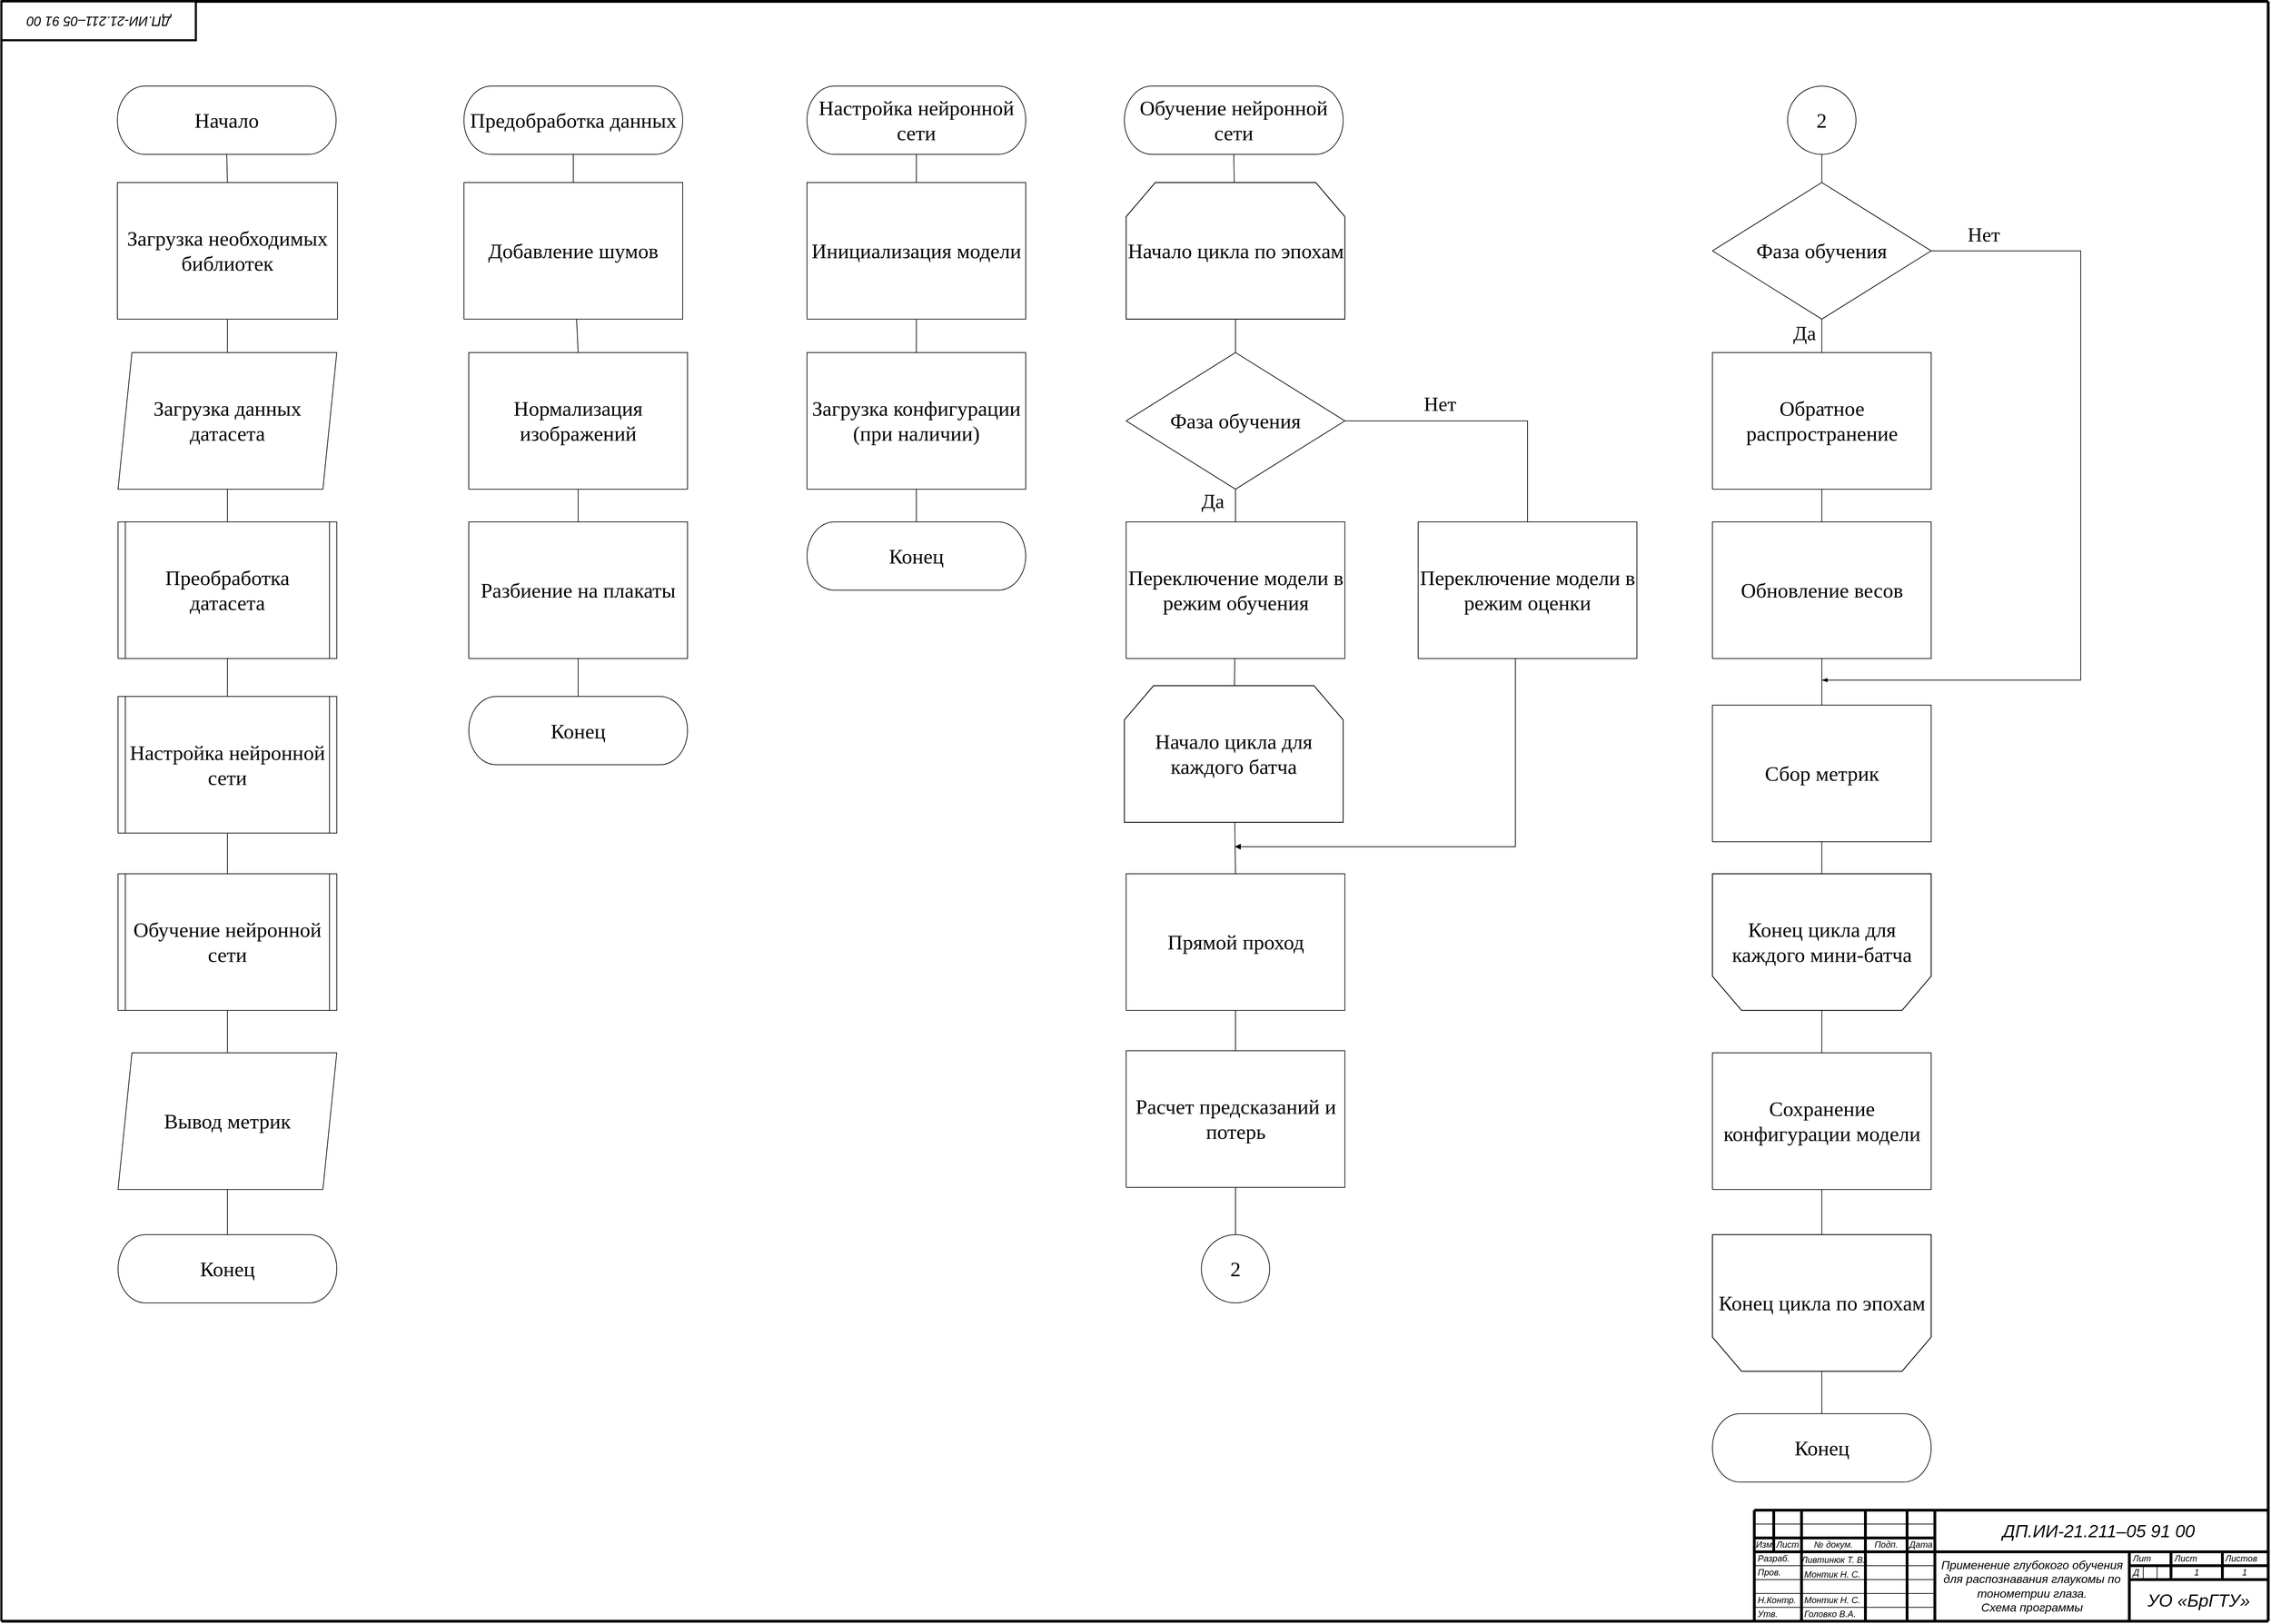 <mxfile version="27.0.5">
  <diagram name="Страница-1" id="Page-1">
    <mxGraphModel dx="1426" dy="865" grid="0" gridSize="10" guides="1" tooltips="1" connect="1" arrows="1" fold="1" page="1" pageScale="1" pageWidth="3300" pageHeight="2339" math="0" shadow="0">
      <root>
        <mxCell id="0" />
        <mxCell id="1" parent="0" />
        <UserObject label="" tags="Фон" id="_ZZdqA9BTvaIFxd32HA9-258">
          <mxCell style="vsdxID=163;fillColor=none;gradientColor=none;strokeColor=none;points=[];labelBackgroundColor=none;rounded=0;html=1;whiteSpace=wrap;arcSize=50;" parent="1" vertex="1">
            <mxGeometry x="33" y="2" width="3264" height="2334" as="geometry" />
          </mxCell>
        </UserObject>
        <UserObject label="" tags="Фон" id="_ZZdqA9BTvaIFxd32HA9-259">
          <mxCell style="vsdxID=26;edgeStyle=none;startArrow=none;endArrow=none;startSize=5;endSize=5;strokeWidth=4;strokeColor=#000000;spacingTop=0;spacingBottom=0;spacingLeft=0;spacingRight=0;verticalAlign=middle;html=1;labelBackgroundColor=none;rounded=0;" parent="_ZZdqA9BTvaIFxd32HA9-258" edge="1">
            <mxGeometry relative="1" as="geometry">
              <mxPoint as="offset" />
              <Array as="points" />
              <mxPoint as="sourcePoint" />
              <mxPoint x="3264" as="targetPoint" />
            </mxGeometry>
          </mxCell>
        </UserObject>
        <UserObject label="" tags="Фон" id="_ZZdqA9BTvaIFxd32HA9-260">
          <mxCell style="vsdxID=27;edgeStyle=none;startArrow=none;endArrow=none;startSize=5;endSize=5;strokeWidth=4;strokeColor=#000000;spacingTop=0;spacingBottom=0;spacingLeft=0;spacingRight=0;verticalAlign=middle;html=1;labelBackgroundColor=none;rounded=0;" parent="_ZZdqA9BTvaIFxd32HA9-258" edge="1">
            <mxGeometry relative="1" as="geometry">
              <Array as="points" />
              <mxPoint x="3264" y="2334" as="sourcePoint" />
              <mxPoint x="3264" as="targetPoint" />
            </mxGeometry>
          </mxCell>
        </UserObject>
        <UserObject label="&lt;div style=&quot;&quot;&gt;&lt;font face=&quot;Times New Roman&quot;&gt;&lt;span style=&quot;font-size: 30px;&quot;&gt;Предобработка данных&lt;/span&gt;&lt;/font&gt;&lt;/div&gt;" tags="Блок-схема" id="2">
          <mxCell style="verticalAlign=middle;align=center;overflow=width;vsdxID=3;fillColor=none;gradientColor=none;shape=stencil(tVLRDsIgDPwaHjEIWfR9zv9oHGNEhKWgm38vyIzTZXsxvl171zbXlojSt9BJwpkP6M6y13VoiTgQzrVtJeoQEREVEWXjUCp0V1vnuIOkTOjibqnDkOu2fFOkIs7uY4KxZ3zMaqPtRL3frasBT5HDWW8c5UVWL7Z70RQG7Sm6AEE7+8EZQCVpHEQbA2oclCnfS9lN0itGZrZ/sbG4w78YieB9zEYbk39hyn8fP6by44jqAQ==);strokeColor=#000000;spacingTop=-1;spacingBottom=-1;spacingLeft=-1;spacingRight=-1;points=[[0.5,0,0],[0.5,0.5,0],[1,0.5,0]];labelBackgroundColor=none;rounded=0;html=1;whiteSpace=wrap;" parent="_ZZdqA9BTvaIFxd32HA9-258" vertex="1">
            <mxGeometry x="666.04" y="122" width="314.96" height="98.425" as="geometry" />
          </mxCell>
        </UserObject>
        <UserObject label="&lt;div style=&quot;&quot;&gt;&lt;font face=&quot;Times New Roman&quot;&gt;&lt;span style=&quot;font-size: 30px;&quot;&gt;Нормализация изображений&lt;/span&gt;&lt;/font&gt;&lt;/div&gt;" tags="Фон" id="3">
          <mxCell style="verticalAlign=middle;align=center;overflow=width;vsdxID=4;fillColor=none;gradientColor=none;shape=stencil(nZBLDoAgDERP0z3SIyjew0SURgSD+Lu9kMZoXLhwN9O+tukAlrNpJg1SzDH4QW/URgNYgZTkjA4UkwJUgGXng+6DX1zLfmoymdXo17xh5zmRJ6Q42BWCfc2oJfdAr+Yv+AP9Cb7OJ3H/2JG1HNGz/84klThPVCc=);points=[];labelBackgroundColor=none;rounded=0;html=1;whiteSpace=wrap;" parent="_ZZdqA9BTvaIFxd32HA9-258" vertex="1">
            <mxGeometry x="673" y="506" width="314.96" height="196.85" as="geometry" />
          </mxCell>
        </UserObject>
        <UserObject label="&lt;div style=&quot;&quot;&gt;&lt;font style=&quot;font-family: &amp;quot;Times New Roman&amp;quot;; color: rgb(0, 0, 0); direction: ltr; letter-spacing: 0px; line-height: 120%; opacity: 1; font-size: 30px;&quot;&gt;Разбиение на плакаты&lt;/font&gt;&lt;/div&gt;" tags="Фон" id="5">
          <mxCell style="verticalAlign=middle;align=center;overflow=width;vsdxID=10;fillColor=none;gradientColor=none;shape=stencil(nZBLDoAgDERP0z3SIyjew0SURgSD+Lu9kMZoXLhwN9O+tukAlrNpJg1SzDH4QW/URgNYgZTkjA4UkwJUgGXng+6DX1zLfmoymdXo17xh5zmRJ6Q42BWCfc2oJfdAr+Yv+AP9Cb7OJ3H/2JG1HNGz/84klThPVCc=);points=[];labelBackgroundColor=none;rounded=0;html=1;whiteSpace=wrap;" parent="_ZZdqA9BTvaIFxd32HA9-258" vertex="1">
            <mxGeometry x="673" y="750" width="314.96" height="196.85" as="geometry" />
          </mxCell>
        </UserObject>
        <UserObject label="&lt;div style=&quot;&quot;&gt;&lt;font style=&quot;font-family: &amp;quot;Times New Roman&amp;quot;; color: rgb(0, 0, 0); direction: ltr; letter-spacing: 0px; line-height: 120%; opacity: 1; font-size: 30px;&quot;&gt;Конец&lt;/font&gt;&lt;/div&gt;" tags="Блок-схема" id="22">
          <mxCell style="verticalAlign=middle;align=center;overflow=width;vsdxID=31;fillColor=none;gradientColor=none;shape=stencil(tVLRDsIgDPwaHjEIWfR9zv9oHGNEhKWgm38vyIzTZXsxvl171zbXlojSt9BJwpkP6M6y13VoiTgQzrVtJeoQEREVEWXjUCp0V1vnuIOkTOjibqnDkOu2fFOkIs7uY4KxZ3zMaqPtRL3frasBT5HDWW8c5UVWL7Z70RQG7Sm6AEE7+8EZQCVpHEQbA2oclCnfS9lN0itGZrZ/sbG4w78YieB9zEYbk39hyn8fP6by44jqAQ==);strokeColor=#000000;spacingTop=-1;spacingBottom=-1;spacingLeft=-1;spacingRight=-1;points=[[0.5,0,0],[0.5,0.5,0],[1,0.5,0]];labelBackgroundColor=none;rounded=0;html=1;whiteSpace=wrap;" parent="_ZZdqA9BTvaIFxd32HA9-258" vertex="1">
            <mxGeometry x="673" y="1001.48" width="314.96" height="98.425" as="geometry" />
          </mxCell>
        </UserObject>
        <UserObject label="" tags="Соединительная_линия" id="64">
          <mxCell style="vsdxID=34;edgeStyle=none;startArrow=none;endArrow=none;startSize=9;endSize=9;spacingTop=0;spacingBottom=0;spacingLeft=0;spacingRight=0;verticalAlign=middle;html=1;labelBackgroundColor=#ffffff;rounded=0;exitX=0.5;exitY=1;exitDx=0;exitDy=0;exitPerimeter=0;entryX=0.5;entryY=0;entryDx=0;entryDy=0;entryPerimeter=0;" parent="_ZZdqA9BTvaIFxd32HA9-258" source="3" target="5" edge="1">
            <mxGeometry relative="1" as="geometry">
              <mxPoint x="10" as="offset" />
              <Array as="points" />
            </mxGeometry>
          </mxCell>
        </UserObject>
        <UserObject label="" tags="Соединительная_линия" id="68">
          <mxCell style="vsdxID=35;edgeStyle=none;startArrow=none;endArrow=none;startSize=9;endSize=9;spacingTop=0;spacingBottom=0;spacingLeft=0;spacingRight=0;verticalAlign=middle;html=1;labelBackgroundColor=#ffffff;rounded=0;" parent="_ZZdqA9BTvaIFxd32HA9-258" source="22" target="5" edge="1">
            <mxGeometry relative="1" as="geometry">
              <mxPoint x="10" as="offset" />
              <Array as="points" />
              <mxPoint x="845" y="1344.74" as="sourcePoint" />
            </mxGeometry>
          </mxCell>
        </UserObject>
        <UserObject label="" tags="Соединительная_линия" id="91">
          <mxCell style="vsdxID=98;edgeStyle=none;startArrow=none;endArrow=none;startSize=9;endSize=9;spacingTop=0;spacingBottom=0;spacingLeft=0;spacingRight=0;verticalAlign=middle;html=1;labelBackgroundColor=#ffffff;rounded=0;exitX=0.5;exitY=0;exitDx=0;exitDy=0;exitPerimeter=0;" parent="_ZZdqA9BTvaIFxd32HA9-258" source="3" target="-vvNRfhl6B39tYFBRO2q-98" edge="1">
            <mxGeometry relative="1" as="geometry">
              <mxPoint x="10" as="offset" />
              <Array as="points" />
            </mxGeometry>
          </mxCell>
        </UserObject>
        <UserObject label="" tags="Соединительная_линия" id="98">
          <mxCell style="vsdxID=95;edgeStyle=none;startArrow=none;endArrow=none;startSize=9;endSize=9;spacingTop=0;spacingBottom=0;spacingLeft=0;spacingRight=0;verticalAlign=middle;html=1;labelBackgroundColor=#ffffff;rounded=0;exitX=0.5;exitY=1;exitDx=0;exitDy=0;exitPerimeter=0;" parent="_ZZdqA9BTvaIFxd32HA9-258" source="2" target="-vvNRfhl6B39tYFBRO2q-98" edge="1">
            <mxGeometry relative="1" as="geometry">
              <mxPoint x="10" as="offset" />
              <Array as="points" />
            </mxGeometry>
          </mxCell>
        </UserObject>
        <UserObject label="&lt;div style=&quot;&quot;&gt;&lt;font face=&quot;Times New Roman&quot;&gt;&lt;span style=&quot;font-size: 30px;&quot;&gt;Добавление шумов&lt;/span&gt;&lt;/font&gt;&lt;/div&gt;" tags="Фон" id="-vvNRfhl6B39tYFBRO2q-98">
          <mxCell style="verticalAlign=middle;align=center;overflow=width;vsdxID=100;fillColor=none;gradientColor=none;shape=stencil(nZBLDoAgDERP0z3SIyjew0SURgSD+Lu9kMZoXLhwN9O+tukAlrNpJg1SzDH4QW/URgNYgZTkjA4UkwJUgGXng+6DX1zLfmoymdXo17xh5zmRJ6Q42BWCfc2oJfdAr+Yv+AP9Cb7OJ3H/2JG1HNGz/84klThPVCc=);points=[];labelBackgroundColor=none;rounded=0;html=1;whiteSpace=wrap;" parent="_ZZdqA9BTvaIFxd32HA9-258" vertex="1">
            <mxGeometry x="666.04" y="261.004" width="314.96" height="196.85" as="geometry" />
          </mxCell>
        </UserObject>
        <UserObject label="&lt;div style=&quot;&quot;&gt;&lt;span style=&quot;font-family: &amp;quot;Times New Roman&amp;quot;;&quot;&gt;&lt;font style=&quot;font-size: 30px;&quot;&gt;Настройка нейронной сети&lt;/font&gt;&lt;/span&gt;&lt;/div&gt;" tags="Блок-схема" id="-vvNRfhl6B39tYFBRO2q-101">
          <mxCell style="verticalAlign=middle;align=center;overflow=width;vsdxID=3;fillColor=none;gradientColor=none;shape=stencil(tVLRDsIgDPwaHjEIWfR9zv9oHGNEhKWgm38vyIzTZXsxvl171zbXlojSt9BJwpkP6M6y13VoiTgQzrVtJeoQEREVEWXjUCp0V1vnuIOkTOjibqnDkOu2fFOkIs7uY4KxZ3zMaqPtRL3frasBT5HDWW8c5UVWL7Z70RQG7Sm6AEE7+8EZQCVpHEQbA2oclCnfS9lN0itGZrZ/sbG4w78YieB9zEYbk39hyn8fP6by44jqAQ==);strokeColor=#000000;spacingTop=-1;spacingBottom=-1;spacingLeft=-1;spacingRight=-1;points=[[0.5,0,0],[0.5,0.5,0],[1,0.5,0]];labelBackgroundColor=none;rounded=0;html=1;whiteSpace=wrap;" parent="_ZZdqA9BTvaIFxd32HA9-258" vertex="1">
            <mxGeometry x="1160" y="122" width="314.96" height="98.425" as="geometry" />
          </mxCell>
        </UserObject>
        <UserObject label="&lt;div style=&quot;&quot;&gt;&lt;font style=&quot;font-family: &amp;quot;Times New Roman&amp;quot;; color: rgb(0, 0, 0); direction: ltr; letter-spacing: 0px; line-height: 120%; opacity: 1; font-size: 30px;&quot;&gt;Загрузка конфигурации (при наличии)&lt;/font&gt;&lt;/div&gt;" tags="Фон" id="-vvNRfhl6B39tYFBRO2q-102">
          <mxCell style="verticalAlign=middle;align=center;overflow=width;vsdxID=4;fillColor=none;gradientColor=none;shape=stencil(nZBLDoAgDERP0z3SIyjew0SURgSD+Lu9kMZoXLhwN9O+tukAlrNpJg1SzDH4QW/URgNYgZTkjA4UkwJUgGXng+6DX1zLfmoymdXo17xh5zmRJ6Q42BWCfc2oJfdAr+Yv+AP9Cb7OJ3H/2JG1HNGz/84klThPVCc=);points=[];labelBackgroundColor=none;rounded=0;html=1;whiteSpace=wrap;" parent="_ZZdqA9BTvaIFxd32HA9-258" vertex="1">
            <mxGeometry x="1160" y="506" width="314.96" height="196.85" as="geometry" />
          </mxCell>
        </UserObject>
        <UserObject label="" tags="Соединительная_линия" id="-vvNRfhl6B39tYFBRO2q-104">
          <mxCell style="vsdxID=34;edgeStyle=none;startArrow=none;endArrow=none;startSize=9;endSize=9;spacingTop=0;spacingBottom=0;spacingLeft=0;spacingRight=0;verticalAlign=middle;html=1;labelBackgroundColor=#ffffff;rounded=0;exitX=0.5;exitY=1;exitDx=0;exitDy=0;exitPerimeter=0;" parent="_ZZdqA9BTvaIFxd32HA9-258" source="-vvNRfhl6B39tYFBRO2q-102" target="-vvNRfhl6B39tYFBRO2q-108" edge="1">
            <mxGeometry relative="1" as="geometry">
              <mxPoint x="10" as="offset" />
              <Array as="points" />
              <mxPoint x="1359" y="1116" as="targetPoint" />
            </mxGeometry>
          </mxCell>
        </UserObject>
        <UserObject label="" tags="Соединительная_линия" id="-vvNRfhl6B39tYFBRO2q-105">
          <mxCell style="vsdxID=98;edgeStyle=none;startArrow=none;endArrow=none;startSize=9;endSize=9;spacingTop=0;spacingBottom=0;spacingLeft=0;spacingRight=0;verticalAlign=middle;html=1;labelBackgroundColor=#ffffff;rounded=0;exitX=0.5;exitY=0;exitDx=0;exitDy=0;exitPerimeter=0;" parent="_ZZdqA9BTvaIFxd32HA9-258" source="-vvNRfhl6B39tYFBRO2q-102" target="-vvNRfhl6B39tYFBRO2q-107" edge="1">
            <mxGeometry relative="1" as="geometry">
              <mxPoint x="10" as="offset" />
              <Array as="points" />
            </mxGeometry>
          </mxCell>
        </UserObject>
        <UserObject label="" tags="Соединительная_линия" id="-vvNRfhl6B39tYFBRO2q-106">
          <mxCell style="vsdxID=95;edgeStyle=none;startArrow=none;endArrow=none;startSize=9;endSize=9;spacingTop=0;spacingBottom=0;spacingLeft=0;spacingRight=0;verticalAlign=middle;html=1;labelBackgroundColor=#ffffff;rounded=0;exitX=0.5;exitY=1;exitDx=0;exitDy=0;exitPerimeter=0;" parent="_ZZdqA9BTvaIFxd32HA9-258" source="-vvNRfhl6B39tYFBRO2q-101" target="-vvNRfhl6B39tYFBRO2q-107" edge="1">
            <mxGeometry relative="1" as="geometry">
              <mxPoint x="10" as="offset" />
              <Array as="points" />
            </mxGeometry>
          </mxCell>
        </UserObject>
        <UserObject label="&lt;div style=&quot;&quot;&gt;&lt;font style=&quot;font-family: &amp;quot;Times New Roman&amp;quot;; color: rgb(0, 0, 0); direction: ltr; letter-spacing: 0px; line-height: 120%; opacity: 1; font-size: 30px;&quot;&gt;Инициализация модели&lt;/font&gt;&lt;/div&gt;" tags="Фон" id="-vvNRfhl6B39tYFBRO2q-107">
          <mxCell style="verticalAlign=middle;align=center;overflow=width;vsdxID=100;fillColor=none;gradientColor=none;shape=stencil(nZBLDoAgDERP0z3SIyjew0SURgSD+Lu9kMZoXLhwN9O+tukAlrNpJg1SzDH4QW/URgNYgZTkjA4UkwJUgGXng+6DX1zLfmoymdXo17xh5zmRJ6Q42BWCfc2oJfdAr+Yv+AP9Cb7OJ3H/2JG1HNGz/84klThPVCc=);points=[];labelBackgroundColor=none;rounded=0;html=1;whiteSpace=wrap;" parent="_ZZdqA9BTvaIFxd32HA9-258" vertex="1">
            <mxGeometry x="1160" y="261" width="314.96" height="196.85" as="geometry" />
          </mxCell>
        </UserObject>
        <UserObject label="&lt;div style=&quot;&quot;&gt;&lt;font style=&quot;font-family: &amp;quot;Times New Roman&amp;quot;; color: rgb(0, 0, 0); direction: ltr; letter-spacing: 0px; line-height: 120%; opacity: 1; font-size: 30px;&quot;&gt;Конец&lt;/font&gt;&lt;/div&gt;" tags="Блок-схема" id="-vvNRfhl6B39tYFBRO2q-108">
          <mxCell style="verticalAlign=middle;align=center;overflow=width;vsdxID=31;fillColor=none;gradientColor=none;shape=stencil(tVLRDsIgDPwaHjEIWfR9zv9oHGNEhKWgm38vyIzTZXsxvl171zbXlojSt9BJwpkP6M6y13VoiTgQzrVtJeoQEREVEWXjUCp0V1vnuIOkTOjibqnDkOu2fFOkIs7uY4KxZ3zMaqPtRL3frasBT5HDWW8c5UVWL7Z70RQG7Sm6AEE7+8EZQCVpHEQbA2oclCnfS9lN0itGZrZ/sbG4w78YieB9zEYbk39hyn8fP6by44jqAQ==);strokeColor=#000000;spacingTop=-1;spacingBottom=-1;spacingLeft=-1;spacingRight=-1;points=[[0.5,0,0],[0.5,0.5,0],[1,0.5,0]];labelBackgroundColor=none;rounded=0;html=1;whiteSpace=wrap;" parent="_ZZdqA9BTvaIFxd32HA9-258" vertex="1">
            <mxGeometry x="1160" y="750" width="314.96" height="98.425" as="geometry" />
          </mxCell>
        </UserObject>
        <UserObject label="&lt;div style=&quot;&quot;&gt;&lt;font style=&quot;font-family: &amp;quot;Times New Roman&amp;quot;; color: rgb(0, 0, 0); direction: ltr; letter-spacing: 0px; line-height: 120%; opacity: 1; font-size: 30px;&quot;&gt;Обучение нейронной сети&lt;/font&gt;&lt;/div&gt;" tags="Блок-схема" id="23">
          <mxCell style="verticalAlign=middle;align=center;overflow=width;vsdxID=47;fillColor=none;gradientColor=none;shape=stencil(tVLRDsIgDPwaHjEIWfR9zv9oHGNEhKWgm38vyIzTZXsxvl171zbXlojSt9BJwpkP6M6y13VoiTgQzrVtJeoQEREVEWXjUCp0V1vnuIOkTOjibqnDkOu2fFOkIs7uY4KxZ3zMaqPtRL3frasBT5HDWW8c5UVWL7Z70RQG7Sm6AEE7+8EZQCVpHEQbA2oclCnfS9lN0itGZrZ/sbG4w78YieB9zEYbk39hyn8fP6by44jqAQ==);strokeColor=#000000;spacingTop=-1;spacingBottom=-1;spacingLeft=-1;spacingRight=-1;points=[[0.5,0,0],[0.5,0.5,0],[1,0.5,0]];labelBackgroundColor=none;rounded=0;html=1;whiteSpace=wrap;" parent="_ZZdqA9BTvaIFxd32HA9-258" vertex="1">
            <mxGeometry x="1617" y="122" width="314.96" height="98.425" as="geometry" />
          </mxCell>
        </UserObject>
        <UserObject label="&lt;div style=&quot;&quot;&gt;&lt;font style=&quot;font-family: &amp;quot;Times New Roman&amp;quot;; color: rgb(0, 0, 0); direction: ltr; letter-spacing: 0px; line-height: 120%; opacity: 1; font-size: 30px;&quot;&gt;Прямой проход&lt;/font&gt;&lt;/div&gt;" tags="Фон" id="28">
          <mxCell style="verticalAlign=middle;align=center;overflow=width;vsdxID=52;fillColor=none;gradientColor=none;shape=stencil(nZBLDoAgDERP0z3SIyjew0SURgSD+Lu9kMZoXLhwN9O+tukAlrNpJg1SzDH4QW/URgNYgZTkjA4UkwJUgGXng+6DX1zLfmoymdXo17xh5zmRJ6Q42BWCfc2oJfdAr+Yv+AP9Cb7OJ3H/2JG1HNGz/84klThPVCc=);points=[];labelBackgroundColor=none;rounded=0;html=1;whiteSpace=wrap;" parent="_ZZdqA9BTvaIFxd32HA9-258" vertex="1">
            <mxGeometry x="1619.52" y="1257" width="314.96" height="196.85" as="geometry" />
          </mxCell>
        </UserObject>
        <UserObject label="&lt;div style=&quot;&quot;&gt;&lt;font style=&quot;font-family: &amp;quot;Times New Roman&amp;quot;; color: rgb(0, 0, 0); direction: ltr; letter-spacing: 0px; line-height: 120%; opacity: 1; font-size: 30px;&quot;&gt;Расчет предсказаний и потерь&lt;/font&gt;&lt;/div&gt;" tags="Фон" id="29">
          <mxCell style="verticalAlign=middle;align=center;overflow=width;vsdxID=53;fillColor=none;gradientColor=none;shape=stencil(nZBLDoAgDERP0z3SIyjew0SURgSD+Lu9kMZoXLhwN9O+tukAlrNpJg1SzDH4QW/URgNYgZTkjA4UkwJUgGXng+6DX1zLfmoymdXo17xh5zmRJ6Q42BWCfc2oJfdAr+Yv+AP9Cb7OJ3H/2JG1HNGz/84klThPVCc=);points=[];labelBackgroundColor=none;rounded=0;html=1;whiteSpace=wrap;" parent="_ZZdqA9BTvaIFxd32HA9-258" vertex="1">
            <mxGeometry x="1619.52" y="1512" width="314.96" height="196.85" as="geometry" />
          </mxCell>
        </UserObject>
        <UserObject label="" tags="Соединительная_линия" id="78">
          <mxCell style="vsdxID=76;edgeStyle=none;startArrow=none;endArrow=none;startSize=9;endSize=9;spacingTop=0;spacingBottom=0;spacingLeft=0;spacingRight=0;verticalAlign=middle;html=1;labelBackgroundColor=#ffffff;rounded=0;exitX=0.5;exitY=1;exitDx=0;exitDy=0;exitPerimeter=0;" parent="_ZZdqA9BTvaIFxd32HA9-258" source="23" target="_ZZdqA9BTvaIFxd32HA9-321" edge="1">
            <mxGeometry relative="1" as="geometry">
              <mxPoint x="10" as="offset" />
              <Array as="points" />
              <mxPoint x="1777" y="464.09" as="targetPoint" />
            </mxGeometry>
          </mxCell>
        </UserObject>
        <UserObject label="" tags="Соединительная_линия" id="80">
          <mxCell style="vsdxID=78;edgeStyle=none;startArrow=none;endArrow=none;startSize=9;endSize=9;spacingTop=0;spacingBottom=0;spacingLeft=0;spacingRight=0;verticalAlign=middle;html=1;labelBackgroundColor=#ffffff;rounded=0;" parent="_ZZdqA9BTvaIFxd32HA9-258" source="_ZZdqA9BTvaIFxd32HA9-321" target="-vvNRfhl6B39tYFBRO2q-116" edge="1">
            <mxGeometry relative="1" as="geometry">
              <mxPoint x="10" as="offset" />
              <Array as="points" />
              <mxPoint x="1777" y="783" as="targetPoint" />
              <mxPoint x="1777" y="621.57" as="sourcePoint" />
            </mxGeometry>
          </mxCell>
        </UserObject>
        <UserObject label="" tags="Соединительная_линия" id="82">
          <mxCell style="vsdxID=80;edgeStyle=none;startArrow=none;endArrow=none;startSize=9;endSize=9;spacingTop=0;spacingBottom=0;spacingLeft=0;spacingRight=0;verticalAlign=middle;html=1;labelBackgroundColor=#ffffff;rounded=0;entryX=0.5;entryY=0;entryDx=0;entryDy=0;entryPerimeter=0;" parent="_ZZdqA9BTvaIFxd32HA9-258" source="_ZZdqA9BTvaIFxd32HA9-320" target="28" edge="1">
            <mxGeometry relative="1" as="geometry">
              <mxPoint x="10" as="offset" />
              <Array as="points" />
              <mxPoint x="1582.48" y="1245.48" as="sourcePoint" />
            </mxGeometry>
          </mxCell>
        </UserObject>
        <UserObject label="" tags="Соединительная_линия" id="83">
          <mxCell style="vsdxID=81;edgeStyle=none;startArrow=none;endArrow=none;startSize=9;endSize=9;spacingTop=0;spacingBottom=0;spacingLeft=0;spacingRight=0;verticalAlign=middle;html=1;labelBackgroundColor=#ffffff;rounded=0;exitX=0.5;exitY=1;exitDx=0;exitDy=0;exitPerimeter=0;entryX=0.5;entryY=0;entryDx=0;entryDy=0;entryPerimeter=0;" parent="_ZZdqA9BTvaIFxd32HA9-258" source="28" target="29" edge="1">
            <mxGeometry relative="1" as="geometry">
              <mxPoint x="10" as="offset" />
              <Array as="points" />
            </mxGeometry>
          </mxCell>
        </UserObject>
        <UserObject label="" tags="Соединительная_линия" id="84">
          <mxCell style="vsdxID=82;edgeStyle=none;startArrow=none;endArrow=none;startSize=9;endSize=9;spacingTop=0;spacingBottom=0;spacingLeft=0;spacingRight=0;verticalAlign=middle;html=1;labelBackgroundColor=#ffffff;rounded=0;exitX=0.5;exitY=1;exitDx=0;exitDy=0;exitPerimeter=0;" parent="_ZZdqA9BTvaIFxd32HA9-258" source="29" target="-vvNRfhl6B39tYFBRO2q-150" edge="1">
            <mxGeometry relative="1" as="geometry">
              <mxPoint x="10" as="offset" />
              <Array as="points" />
              <mxPoint x="1631" y="2602" as="targetPoint" />
            </mxGeometry>
          </mxCell>
        </UserObject>
        <mxCell id="-vvNRfhl6B39tYFBRO2q-128" value="" style="rounded=0;orthogonalLoop=1;jettySize=auto;html=1;endArrow=none;startFill=0;" parent="_ZZdqA9BTvaIFxd32HA9-258" source="-vvNRfhl6B39tYFBRO2q-115" target="_ZZdqA9BTvaIFxd32HA9-320" edge="1">
          <mxGeometry relative="1" as="geometry">
            <mxPoint x="1649.954" y="1088" as="targetPoint" />
          </mxGeometry>
        </mxCell>
        <UserObject label="&lt;div style=&quot;&quot;&gt;&lt;font style=&quot;font-family: &amp;quot;Times New Roman&amp;quot;; color: rgb(0, 0, 0); direction: ltr; letter-spacing: 0px; line-height: 120%; opacity: 1; font-size: 30px;&quot;&gt;&lt;p style=&quot;white-space-collapse: preserve; margin-top: 0px; margin-bottom: 0px;&quot; dir=&quot;auto&quot;&gt;Переключение модели в режим обучения&lt;/p&gt;&lt;/font&gt;&lt;/div&gt;" tags="Фон" id="-vvNRfhl6B39tYFBRO2q-115">
          <mxCell style="verticalAlign=middle;align=center;overflow=width;vsdxID=4;fillColor=none;gradientColor=none;shape=stencil(nZBLDoAgDERP0z3SIyjew0SURgSD+Lu9kMZoXLhwN9O+tukAlrNpJg1SzDH4QW/URgNYgZTkjA4UkwJUgGXng+6DX1zLfmoymdXo17xh5zmRJ6Q42BWCfc2oJfdAr+Yv+AP9Cb7OJ3H/2JG1HNGz/84klThPVCc=);points=[];labelBackgroundColor=none;rounded=0;html=1;whiteSpace=wrap;spacingLeft=-1.968;spacingBottom=1.968;" parent="_ZZdqA9BTvaIFxd32HA9-258" vertex="1">
            <mxGeometry x="1619.52" y="750" width="314.96" height="196.85" as="geometry" />
          </mxCell>
        </UserObject>
        <mxCell id="-vvNRfhl6B39tYFBRO2q-119" value="" style="rounded=0;orthogonalLoop=1;jettySize=auto;html=1;endArrow=none;startFill=0;" parent="_ZZdqA9BTvaIFxd32HA9-258" source="-vvNRfhl6B39tYFBRO2q-116" target="-vvNRfhl6B39tYFBRO2q-115" edge="1">
          <mxGeometry relative="1" as="geometry" />
        </mxCell>
        <mxCell id="-vvNRfhl6B39tYFBRO2q-125" value="&lt;font style=&quot;font-size: 29px;&quot;&gt;Да&lt;/font&gt;" style="edgeLabel;html=1;align=center;verticalAlign=middle;resizable=0;points=[];fontFamily=Times New Roman;fontSize=20;" parent="-vvNRfhl6B39tYFBRO2q-119" vertex="1" connectable="0">
          <mxGeometry x="0.208" relative="1" as="geometry">
            <mxPoint x="-33" y="-12" as="offset" />
          </mxGeometry>
        </mxCell>
        <mxCell id="-vvNRfhl6B39tYFBRO2q-123" value="" style="edgeStyle=orthogonalEdgeStyle;rounded=0;orthogonalLoop=1;jettySize=auto;html=1;endArrow=none;startFill=0;" parent="_ZZdqA9BTvaIFxd32HA9-258" source="-vvNRfhl6B39tYFBRO2q-116" target="-vvNRfhl6B39tYFBRO2q-121" edge="1">
          <mxGeometry relative="1" as="geometry">
            <mxPoint x="2011" y="940" as="targetPoint" />
          </mxGeometry>
        </mxCell>
        <mxCell id="-vvNRfhl6B39tYFBRO2q-126" value="&lt;font style=&quot;font-size: 29px;&quot;&gt;Нет&lt;/font&gt;" style="edgeLabel;html=1;align=center;verticalAlign=middle;resizable=0;points=[];fontFamily=Times New Roman;fontSize=19;" parent="-vvNRfhl6B39tYFBRO2q-123" vertex="1" connectable="0">
          <mxGeometry x="-0.289" y="-3" relative="1" as="geometry">
            <mxPoint x="-9" y="-28" as="offset" />
          </mxGeometry>
        </mxCell>
        <UserObject label="" tags="Блок-схема" id="-vvNRfhl6B39tYFBRO2q-116">
          <mxCell style="vsdxID=12;fillColor=none;gradientColor=none;shape=stencil(UzV2Ls5ILEhVNTIoLinKz04tz0wpyVA1dlE1MsrMy0gtyiwBslSNXVWNndPyi1LTi/JL81Ig/IJEkEoQKze/DGRCBUSfAUiHkUElhGcK4bpBVOZk5iGpNEVVikeloQHZpsK0YlWLz1QgA+HFtMycHEgIIcujBwlQCBKcxq4A);strokeColor=#000000;spacingTop=-1;spacingBottom=-1;spacingLeft=-1;spacingRight=-1;points=[[1,0.5,0],[0.5,0,0],[0.5,0,0]];labelBackgroundColor=none;rounded=0;html=1;whiteSpace=wrap;" parent="_ZZdqA9BTvaIFxd32HA9-258" vertex="1">
            <mxGeometry x="1619.52" y="506" width="314.96" height="196.85" as="geometry" />
          </mxCell>
        </UserObject>
        <mxCell id="-vvNRfhl6B39tYFBRO2q-117" value="&lt;div style=&quot;&quot;&gt;&lt;font style=&quot;font-family: &amp;quot;Times New Roman&amp;quot;; color: rgb(0, 0, 0); direction: ltr; letter-spacing: 0px; line-height: 120%; opacity: 1; font-size: 30px;&quot;&gt;Фаза обучения&lt;/font&gt;&lt;/div&gt;" style="text;vsdxID=12;fillColor=none;gradientColor=none;strokeColor=none;spacingTop=-1;spacingBottom=-1;spacingLeft=-1;spacingRight=-1;points=[[1,0.5,0],[0.5,0,0],[0.5,0,0]];labelBackgroundColor=none;rounded=0;html=1;whiteSpace=wrap;verticalAlign=middle;align=center;overflow=width;;html=1;" parent="-vvNRfhl6B39tYFBRO2q-116" vertex="1">
          <mxGeometry x="26.247" y="24.606" width="262.467" height="147.638" as="geometry" />
        </mxCell>
        <UserObject label="&lt;div style=&quot;&quot;&gt;&lt;font style=&quot;font-family: &amp;quot;Times New Roman&amp;quot;; color: rgb(0, 0, 0); direction: ltr; letter-spacing: 0px; line-height: 120%; opacity: 1; font-size: 30px;&quot;&gt;&lt;p style=&quot;white-space-collapse: preserve; margin-bottom: 0px; margin-top: 0px;&quot; dir=&quot;auto&quot;&gt;Переключение модели в режим оценки&lt;/p&gt;&lt;/font&gt;&lt;/div&gt;" tags="Фон" id="-vvNRfhl6B39tYFBRO2q-121">
          <mxCell style="verticalAlign=middle;align=center;overflow=width;vsdxID=4;fillColor=none;gradientColor=none;shape=stencil(nZBLDoAgDERP0z3SIyjew0SURgSD+Lu9kMZoXLhwN9O+tukAlrNpJg1SzDH4QW/URgNYgZTkjA4UkwJUgGXng+6DX1zLfmoymdXo17xh5zmRJ6Q42BWCfc2oJfdAr+Yv+AP9Cb7OJ3H/2JG1HNGz/84klThPVCc=);points=[];labelBackgroundColor=none;rounded=0;html=1;whiteSpace=wrap;" parent="_ZZdqA9BTvaIFxd32HA9-258" vertex="1">
            <mxGeometry x="2040" y="750" width="314.96" height="196.85" as="geometry" />
          </mxCell>
        </UserObject>
        <mxCell id="-vvNRfhl6B39tYFBRO2q-129" value="" style="endArrow=none;html=1;rounded=0;edgeStyle=orthogonalEdgeStyle;startArrow=block;startFill=1;" parent="_ZZdqA9BTvaIFxd32HA9-258" target="-vvNRfhl6B39tYFBRO2q-121" edge="1">
          <mxGeometry width="50" height="50" relative="1" as="geometry">
            <mxPoint x="1776" y="1218" as="sourcePoint" />
            <mxPoint x="2180" y="883.12" as="targetPoint" />
            <Array as="points">
              <mxPoint x="2180" y="1218" />
            </Array>
          </mxGeometry>
        </mxCell>
        <UserObject label="&lt;div style=&quot;&quot;&gt;&lt;font style=&quot;font-family: &amp;quot;Times New Roman&amp;quot;; color: rgb(0, 0, 0); direction: ltr; letter-spacing: 0px; line-height: 120%; opacity: 1; font-size: 30px;&quot;&gt;2&lt;/font&gt;&lt;/div&gt;" tags="Соединительная_линия Блок-схема" id="-vvNRfhl6B39tYFBRO2q-150">
          <mxCell style="verticalAlign=middle;align=center;overflow=width;vsdxID=55;fillColor=none;gradientColor=none;shape=stencil(vVFBDgIhDHwNRxKE+IJ1/Ufjll0iLpuCLv5eSDWKevLgbaYznTatMF2cYEGhVUwUjri6IU3C7ITWbp6QXCpImF6YzgbCkcJ5HpgvUJ0VncKlJmTuU7VDqyuzLdM9O4EORaLcaIpa7yNoo75GqSwhuygpJEguzM1UDzSiLGOk9TDec1iKK+LyUf5lsf+tVcDzzNZ5z1961d/fUkr8UtPfAA==);strokeColor=#000000;spacingTop=-1;spacingBottom=-1;spacingLeft=-1;spacingRight=-1;points=[[0.5,0.5,0],[1,0.5,0],[0.5,0,0]];labelBackgroundColor=none;rounded=0;html=1;whiteSpace=wrap;" parent="_ZZdqA9BTvaIFxd32HA9-258" vertex="1">
            <mxGeometry x="1727.79" y="1777" width="98.425" height="98.425" as="geometry" />
          </mxCell>
        </UserObject>
        <mxCell id="_ZZdqA9BTvaIFxd32HA9-320" value="&lt;span style=&quot;font-family: &amp;quot;Times New Roman&amp;quot;;&quot;&gt;&lt;font style=&quot;font-size: 30px;&quot;&gt;Начало цикла для каждого батча&lt;/font&gt;&lt;/span&gt;" style="strokeWidth=1.181;html=1;shape=stencil(rZNBDoMgEEVPw96CNd02tF15CdSxEhEMWm1vX3Q0qbGaVJuw4P8/eTBkIIxXmSiBUE+LAgi7EEpDY0pnhLKQtZNum2HgeyhblMEgRVVCXKPXCCtFpACTqrYmh1Ym9UCQOgOLVHYl3tnVdIvxSMT53ZqHTibBGJeiI8yCMS5M07XwxEPocK8XykERelshKKk/CEe6lxBM73DYj/A3IP5N2NLG6fenjJWpYLGKcefPBqJ3F6aI8dRYWBmvVCqFs/rl1J48A/Qu/p3eeAM=);whiteSpace=wrap;" parent="_ZZdqA9BTvaIFxd32HA9-258" vertex="1">
          <mxGeometry x="1617" y="986" width="314.96" height="196.85" as="geometry" />
        </mxCell>
        <mxCell id="_ZZdqA9BTvaIFxd32HA9-321" value="&lt;span style=&quot;font-family: &amp;quot;Times New Roman&amp;quot;;&quot;&gt;&lt;font style=&quot;font-size: 30px;&quot;&gt;Начало цикла по эпохам&lt;/font&gt;&lt;/span&gt;" style="strokeWidth=1.181;html=1;shape=stencil(rZNBDoMgEEVPw96CNd02tF15CdSxEhEMWm1vX3Q0qbGaVJuw4P8/eTBkIIxXmSiBUE+LAgi7EEpDY0pnhLKQtZNum2HgeyhblMEgRVVCXKPXCCtFpACTqrYmh1Ym9UCQOgOLVHYl3tnVdIvxSMT53ZqHTibBGJeiI8yCMS5M07XwxEPocK8XykERelshKKk/CEe6lxBM73DYj/A3IP5N2NLG6fenjJWpYLGKcefPBqJ3F6aI8dRYWBmvVCqFs/rl1J48A/Qu/p3eeAM=);whiteSpace=wrap;" parent="_ZZdqA9BTvaIFxd32HA9-258" vertex="1">
          <mxGeometry x="1619.52" y="261" width="314.96" height="196.85" as="geometry" />
        </mxCell>
        <mxCell id="_ZZdqA9BTvaIFxd32HA9-311" value="&lt;span style=&quot;font-family: &amp;quot;Times New Roman&amp;quot;;&quot;&gt;&lt;font style=&quot;font-size: 30px;&quot;&gt;Загрузка данных датасета&lt;/font&gt;&lt;/span&gt;" style="shape=parallelogram;perimeter=parallelogramPerimeter;whiteSpace=wrap;html=1;fixedSize=1;" parent="_ZZdqA9BTvaIFxd32HA9-258" vertex="1">
          <mxGeometry x="167.98" y="506" width="314.96" height="196.85" as="geometry" />
        </mxCell>
        <mxCell id="_ZZdqA9BTvaIFxd32HA9-314" value="&lt;span style=&quot;font-family: &amp;quot;Times New Roman&amp;quot;;&quot;&gt;&lt;font style=&quot;font-size: 30px;&quot;&gt;Вывод метрик&lt;/font&gt;&lt;/span&gt;" style="shape=parallelogram;perimeter=parallelogramPerimeter;whiteSpace=wrap;html=1;fixedSize=1;" parent="_ZZdqA9BTvaIFxd32HA9-258" vertex="1">
          <mxGeometry x="167.98" y="1515" width="314.96" height="196.85" as="geometry" />
        </mxCell>
        <UserObject label="&lt;div style=&quot;&quot;&gt;&lt;font face=&quot;Times New Roman&quot;&gt;&lt;span style=&quot;font-size: 30px;&quot;&gt;Преобработка&lt;/span&gt;&lt;/font&gt;&lt;/div&gt;&lt;div style=&quot;&quot;&gt;&lt;font face=&quot;Times New Roman&quot;&gt;&lt;span style=&quot;font-size: 30px;&quot;&gt;датасета&lt;/span&gt;&lt;/font&gt;&lt;/div&gt;" tags="Блок-схема" id="48">
          <mxCell style="verticalAlign=middle;align=center;overflow=width;vsdxID=103;fillColor=none;gradientColor=none;shape=stencil(nZLdDsIgDIWfprcL0mTG6znfY8mYNCIsDJ2+vZDGn7HMLLs7h34tOQXAatBNr0CKIXh3USO1QQMeQUqyWnkKUQHWgFXnvDp7d7Mt+75JZFJXd08THtwnUocUT3Y7wf7EqCH7g76Lm+A/6EYwuz6Kb8aOjOEVfepLC8ACcX2sGT1hp5MPZVHu14+e48v5smxR5O8dj/ivYP0C);strokeColor=#000000;spacingTop=-1;spacingBottom=-1;spacingLeft=-1;spacingRight=-1;points=[[1,0.5,0],[0.5,0.5,0],[0.5,0,0]];labelBackgroundColor=none;rounded=0;html=1;whiteSpace=wrap;" parent="_ZZdqA9BTvaIFxd32HA9-258" vertex="1">
            <mxGeometry x="167.98" y="750" width="314.96" height="196.85" as="geometry" />
          </mxCell>
        </UserObject>
        <UserObject label="" tags="Соединительная_линия" id="60">
          <mxCell style="vsdxID=114;edgeStyle=none;startArrow=none;endArrow=none;startSize=9;endSize=9;spacingTop=0;spacingBottom=0;spacingLeft=0;spacingRight=0;verticalAlign=middle;html=1;labelBackgroundColor=#ffffff;rounded=0;exitX=0.5;exitY=0;exitDx=0;exitDy=0;exitPerimeter=0;" parent="_ZZdqA9BTvaIFxd32HA9-258" source="48" target="_ZZdqA9BTvaIFxd32HA9-311" edge="1">
            <mxGeometry relative="1" as="geometry">
              <mxPoint x="10" as="offset" />
              <Array as="points" />
              <mxPoint x="321.48" y="1039.63" as="targetPoint" />
            </mxGeometry>
          </mxCell>
        </UserObject>
        <UserObject label="&lt;div style=&quot;&quot;&gt;&lt;font style=&quot;font-family: &amp;quot;Times New Roman&amp;quot;; color: rgb(0, 0, 0); direction: ltr; letter-spacing: 0px; line-height: 120%; opacity: 1; font-size: 30px;&quot;&gt;Настройка нейронной сети&lt;/font&gt;&lt;/div&gt;" tags="Блок-схема" id="-vvNRfhl6B39tYFBRO2q-99">
          <mxCell style="verticalAlign=middle;align=center;overflow=width;vsdxID=105;fillColor=none;gradientColor=none;shape=stencil(nZLdDsIgDIWfprcL0mTG6znfY8mYNCIsDJ2+vZDGn7HMLLs7h34tOQXAatBNr0CKIXh3USO1QQMeQUqyWnkKUQHWgFXnvDp7d7Mt+75JZFJXd08THtwnUocUT3Y7wf7EqCH7g76Lm+A/6EYwuz6Kb8aOjOEVfepLC8ACcX2sGT1hp5MPZVHu14+e48v5smxR5O8dj/ivYP0C);strokeColor=#000000;spacingTop=-1;spacingBottom=-1;spacingLeft=-1;spacingRight=-1;points=[[1,0.5,0],[0.5,0.5,0],[0.5,0,0]];labelBackgroundColor=none;rounded=0;html=1;whiteSpace=wrap;" parent="_ZZdqA9BTvaIFxd32HA9-258" vertex="1">
            <mxGeometry x="167.98" y="1001.48" width="314.96" height="196.85" as="geometry" />
          </mxCell>
        </UserObject>
        <UserObject label="" tags="Соединительная_линия" id="-vvNRfhl6B39tYFBRO2q-100">
          <mxCell style="vsdxID=114;edgeStyle=none;startArrow=none;endArrow=none;startSize=9;endSize=9;spacingTop=0;spacingBottom=0;spacingLeft=0;spacingRight=0;verticalAlign=middle;html=1;labelBackgroundColor=#ffffff;rounded=0;" parent="_ZZdqA9BTvaIFxd32HA9-258" source="-vvNRfhl6B39tYFBRO2q-99" target="48" edge="1">
            <mxGeometry relative="1" as="geometry">
              <mxPoint x="10" as="offset" />
              <Array as="points" />
              <mxPoint x="354" y="1162.15" as="sourcePoint" />
              <mxPoint x="354" y="1132.15" as="targetPoint" />
            </mxGeometry>
          </mxCell>
        </UserObject>
        <UserObject label="&lt;font face=&quot;Times New Roman&quot; style=&quot;font-size: 30px;&quot;&gt;Обучение нейронной сети&lt;/font&gt;" tags="Блок-схема" id="49">
          <mxCell style="verticalAlign=middle;align=center;overflow=width;vsdxID=105;fillColor=none;gradientColor=none;shape=stencil(nZLdDsIgDIWfprcL0mTG6znfY8mYNCIsDJ2+vZDGn7HMLLs7h34tOQXAatBNr0CKIXh3USO1QQMeQUqyWnkKUQHWgFXnvDp7d7Mt+75JZFJXd08THtwnUocUT3Y7wf7EqCH7g76Lm+A/6EYwuz6Kb8aOjOEVfepLC8ACcX2sGT1hp5MPZVHu14+e48v5smxR5O8dj/ivYP0C);strokeColor=#000000;spacingTop=-1;spacingBottom=-1;spacingLeft=-1;spacingRight=-1;points=[[1,0.5,0],[0.5,0.5,0],[0.5,0,0]];labelBackgroundColor=none;rounded=0;whiteSpace=wrap;html=1;" parent="_ZZdqA9BTvaIFxd32HA9-258" vertex="1">
            <mxGeometry x="167.98" y="1257" width="314.96" height="196.85" as="geometry" />
          </mxCell>
        </UserObject>
        <UserObject label="" tags="Соединительная_линия" id="59">
          <mxCell style="vsdxID=116;edgeStyle=none;startArrow=none;endArrow=none;startSize=9;endSize=9;spacingTop=0;spacingBottom=0;spacingLeft=0;spacingRight=0;verticalAlign=middle;html=1;labelBackgroundColor=#ffffff;rounded=0;exitX=0.5;exitY=1;exitDx=0;exitDy=0;exitPerimeter=0;" parent="_ZZdqA9BTvaIFxd32HA9-258" source="49" target="_ZZdqA9BTvaIFxd32HA9-314" edge="1">
            <mxGeometry relative="1" as="geometry">
              <mxPoint x="10" as="offset" />
              <Array as="points" />
              <mxPoint x="321.48" y="1959.15" as="targetPoint" />
            </mxGeometry>
          </mxCell>
        </UserObject>
        <UserObject label="" tags="Соединительная_линия" id="93">
          <mxCell style="vsdxID=115;edgeStyle=none;startArrow=none;endArrow=none;startSize=9;endSize=9;spacingTop=0;spacingBottom=0;spacingLeft=0;spacingRight=0;verticalAlign=middle;html=1;labelBackgroundColor=#ffffff;rounded=0;exitX=0.5;exitY=0;exitDx=0;exitDy=0;exitPerimeter=0;" parent="_ZZdqA9BTvaIFxd32HA9-258" source="49" target="-vvNRfhl6B39tYFBRO2q-99" edge="1">
            <mxGeometry relative="1" as="geometry">
              <mxPoint x="10" as="offset" />
              <Array as="points" />
              <mxPoint x="330" y="1714.15" as="targetPoint" />
            </mxGeometry>
          </mxCell>
        </UserObject>
        <UserObject label="&lt;div style=&quot;&quot;&gt;&lt;font style=&quot;font-family: &amp;quot;Times New Roman&amp;quot;; color: rgb(0, 0, 0); direction: ltr; letter-spacing: 0px; line-height: 120%; opacity: 1; font-size: 30px;&quot;&gt;Конец&lt;/font&gt;&lt;/div&gt;" tags="Блок-схема" id="53">
          <mxCell style="verticalAlign=middle;align=center;overflow=width;vsdxID=111;fillColor=none;gradientColor=none;shape=stencil(tVLRDsIgDPwaHjEIWfR9zv9oHGNEhKWgm38vyIzTZXsxvl171zbXlojSt9BJwpkP6M6y13VoiTgQzrVtJeoQEREVEWXjUCp0V1vnuIOkTOjibqnDkOu2fFOkIs7uY4KxZ3zMaqPtRL3frasBT5HDWW8c5UVWL7Z70RQG7Sm6AEE7+8EZQCVpHEQbA2oclCnfS9lN0itGZrZ/sbG4w78YieB9zEYbk39hyn8fP6by44jqAQ==);strokeColor=#000000;spacingTop=-1;spacingBottom=-1;spacingLeft=-1;spacingRight=-1;points=[[0.5,0,0],[0.5,0.5,0],[1,0.5,0]];labelBackgroundColor=none;rounded=0;html=1;whiteSpace=wrap;" parent="_ZZdqA9BTvaIFxd32HA9-258" vertex="1">
            <mxGeometry x="167.98" y="1777" width="314.96" height="98.425" as="geometry" />
          </mxCell>
        </UserObject>
        <UserObject label="" tags="Соединительная_линия" id="58">
          <mxCell style="vsdxID=117;edgeStyle=none;startArrow=none;endArrow=none;startSize=9;endSize=9;spacingTop=0;spacingBottom=0;spacingLeft=0;spacingRight=0;verticalAlign=middle;html=1;labelBackgroundColor=#ffffff;rounded=0;exitX=0.5;exitY=0;exitDx=0;exitDy=0;exitPerimeter=0;" parent="_ZZdqA9BTvaIFxd32HA9-258" source="53" target="_ZZdqA9BTvaIFxd32HA9-314" edge="1">
            <mxGeometry relative="1" as="geometry">
              <mxPoint x="10" as="offset" />
              <Array as="points" />
              <mxPoint x="321.48" y="2116.63" as="targetPoint" />
            </mxGeometry>
          </mxCell>
        </UserObject>
        <UserObject label="" tags="Соединительная_линия" id="61">
          <mxCell style="vsdxID=113;edgeStyle=none;startArrow=none;endArrow=none;startSize=9;endSize=9;spacingTop=0;spacingBottom=0;spacingLeft=0;spacingRight=0;verticalAlign=middle;html=1;labelBackgroundColor=#ffffff;rounded=0;" parent="_ZZdqA9BTvaIFxd32HA9-258" source="46" target="_ZZdqA9BTvaIFxd32HA9-311" edge="1">
            <mxGeometry relative="1" as="geometry">
              <mxPoint x="10" as="offset" />
              <Array as="points" />
              <mxPoint x="322.464" y="809.0" as="sourcePoint" />
              <mxPoint x="321.885" y="882.15" as="targetPoint" />
            </mxGeometry>
          </mxCell>
        </UserObject>
        <UserObject label="&lt;div style=&quot;&quot;&gt;&lt;font face=&quot;Times New Roman&quot;&gt;&lt;span style=&quot;font-size: 30px; background-color: rgb(255, 255, 255);&quot;&gt;Загрузка необходимых библиотек&lt;/span&gt;&lt;/font&gt;&lt;/div&gt;" tags="Фон" id="46">
          <mxCell style="verticalAlign=middle;align=center;overflow=width;vsdxID=100;fillColor=none;gradientColor=none;shape=stencil(nZBLDoAgDERP0z3SIyjew0SURgSD+Lu9kMZoXLhwN9O+tukAlrNpJg1SzDH4QW/URgNYgZTkjA4UkwJUgGXng+6DX1zLfmoymdXo17xh5zmRJ6Q42BWCfc2oJfdAr+Yv+AP9Cb7OJ3H/2JG1HNGz/84klThPVCc=);points=[];labelBackgroundColor=none;rounded=0;html=1;whiteSpace=wrap;" parent="_ZZdqA9BTvaIFxd32HA9-258" vertex="1">
            <mxGeometry x="167" y="261" width="316.928" height="196.85" as="geometry" />
          </mxCell>
        </UserObject>
        <mxCell id="_ZZdqA9BTvaIFxd32HA9-325" value="&lt;span style=&quot;font-family: &amp;quot;Times New Roman&amp;quot;;&quot;&gt;&lt;font style=&quot;font-size: 30px;&quot;&gt;Конец цикла для каждого мини-батча&lt;/font&gt;&lt;/span&gt;" style="strokeWidth=1.181;html=1;shape=stencil(rZNBDoMgEEVPw96CNd02tF15CdSxEhEMWm1vX3Q0qbGaVJuw4P8/eTBkIIxXmSiBUE+LAgi7EEpDY0pnhLKQtZNum2HgeyhblMEgRVVCXKPXCCtFpACTqrYmh1Ym9UCQOgOLVHYl3tnVdIvxSMT53ZqHTibBGJeiI8yCMS5M07XwxEPocK8XykERelshKKk/CEe6lxBM73DYj/A3IP5N2NLG6fenjJWpYLGKcefPBqJ3F6aI8dRYWBmvVCqFs/rl1J48A/Qu/p3eeAM=);whiteSpace=wrap;flipV=1;" parent="_ZZdqA9BTvaIFxd32HA9-258" vertex="1">
          <mxGeometry x="2463.73" y="1257" width="314.96" height="196.85" as="geometry" />
        </mxCell>
        <mxCell id="_ZZdqA9BTvaIFxd32HA9-326" value="&lt;span style=&quot;font-family: &amp;quot;Times New Roman&amp;quot;;&quot;&gt;&lt;font style=&quot;font-size: 30px;&quot;&gt;Конец цикла по эпохам&lt;/font&gt;&lt;/span&gt;" style="strokeWidth=1.181;html=1;shape=stencil(rZNBDoMgEEVPw96CNd02tF15CdSxEhEMWm1vX3Q0qbGaVJuw4P8/eTBkIIxXmSiBUE+LAgi7EEpDY0pnhLKQtZNum2HgeyhblMEgRVVCXKPXCCtFpACTqrYmh1Ym9UCQOgOLVHYl3tnVdIvxSMT53ZqHTibBGJeiI8yCMS5M07XwxEPocK8XykERelshKKk/CEe6lxBM73DYj/A3IP5N2NLG6fenjJWpYLGKcefPBqJ3F6aI8dRYWBmvVCqFs/rl1J48A/Qu/p3eeAM=);whiteSpace=wrap;flipV=1;" parent="_ZZdqA9BTvaIFxd32HA9-258" vertex="1">
          <mxGeometry x="2463.73" y="1777" width="314.96" height="196.85" as="geometry" />
        </mxCell>
        <UserObject label="&lt;div style=&quot;&quot;&gt;&lt;font style=&quot;font-family: &amp;quot;Times New Roman&amp;quot;; color: rgb(0, 0, 0); direction: ltr; letter-spacing: 0px; line-height: 120%; opacity: 1; font-size: 30px;&quot;&gt;Конец&lt;/font&gt;&lt;/div&gt;" tags="Блок-схема" id="-vvNRfhl6B39tYFBRO2q-177">
          <mxCell style="verticalAlign=middle;align=center;overflow=width;vsdxID=75;fillColor=none;gradientColor=none;shape=stencil(tVLRDsIgDPwaHjEIWfR9zv9oHGNEhKWgm38vyIzTZXsxvl171zbXlojSt9BJwpkP6M6y13VoiTgQzrVtJeoQEREVEWXjUCp0V1vnuIOkTOjibqnDkOu2fFOkIs7uY4KxZ3zMaqPtRL3frasBT5HDWW8c5UVWL7Z70RQG7Sm6AEE7+8EZQCVpHEQbA2oclCnfS9lN0itGZrZ/sbG4w78YieB9zEYbk39hyn8fP6by44jqAQ==);strokeColor=#000000;spacingTop=-1;spacingBottom=-1;spacingLeft=-1;spacingRight=-1;points=[[0.5,0,0],[0.5,0.5,0],[1,0.5,0]];labelBackgroundColor=none;rounded=0;html=1;whiteSpace=wrap;" parent="_ZZdqA9BTvaIFxd32HA9-258" vertex="1">
            <mxGeometry x="2463.73" y="2035" width="314.96" height="98.425" as="geometry" />
          </mxCell>
        </UserObject>
        <mxCell id="-vvNRfhl6B39tYFBRO2q-178" value="" style="edgeStyle=none;rounded=0;orthogonalLoop=1;jettySize=auto;html=1;endArrow=none;startFill=0;" parent="_ZZdqA9BTvaIFxd32HA9-258" source="_ZZdqA9BTvaIFxd32HA9-326" target="-vvNRfhl6B39tYFBRO2q-177" edge="1">
          <mxGeometry relative="1" as="geometry">
            <mxPoint x="3591.852" y="2132.998" as="sourcePoint" />
          </mxGeometry>
        </mxCell>
        <mxCell id="-vvNRfhl6B39tYFBRO2q-154" value="" style="edgeStyle=none;rounded=0;orthogonalLoop=1;jettySize=auto;html=1;endArrow=none;startFill=0;" parent="_ZZdqA9BTvaIFxd32HA9-258" source="-vvNRfhl6B39tYFBRO2q-141" target="-vvNRfhl6B39tYFBRO2q-153" edge="1">
          <mxGeometry relative="1" as="geometry" />
        </mxCell>
        <UserObject label="&lt;div style=&quot;&quot;&gt;&lt;font style=&quot;font-family: &amp;quot;Times New Roman&amp;quot;; color: rgb(0, 0, 0); direction: ltr; letter-spacing: 0px; line-height: 120%; opacity: 1; font-size: 30px;&quot;&gt;&lt;p style=&quot;white-space-collapse: preserve;&quot; dir=&quot;auto&quot;&gt;Обратное распространение&lt;/p&gt;&lt;/font&gt;&lt;/div&gt;" tags="Фон" id="-vvNRfhl6B39tYFBRO2q-141">
          <mxCell style="verticalAlign=middle;align=center;overflow=width;vsdxID=4;fillColor=none;gradientColor=none;shape=stencil(nZBLDoAgDERP0z3SIyjew0SURgSD+Lu9kMZoXLhwN9O+tukAlrNpJg1SzDH4QW/URgNYgZTkjA4UkwJUgGXng+6DX1zLfmoymdXo17xh5zmRJ6Q42BWCfc2oJfdAr+Yv+AP9Cb7OJ3H/2JG1HNGz/84klThPVCc=);points=[];labelBackgroundColor=none;rounded=0;html=1;whiteSpace=wrap;" parent="_ZZdqA9BTvaIFxd32HA9-258" vertex="1">
            <mxGeometry x="2463.73" y="506" width="314.96" height="196.85" as="geometry" />
          </mxCell>
        </UserObject>
        <mxCell id="-vvNRfhl6B39tYFBRO2q-142" value="" style="rounded=0;orthogonalLoop=1;jettySize=auto;html=1;endArrow=none;startFill=0;" parent="_ZZdqA9BTvaIFxd32HA9-258" source="-vvNRfhl6B39tYFBRO2q-146" target="-vvNRfhl6B39tYFBRO2q-141" edge="1">
          <mxGeometry relative="1" as="geometry" />
        </mxCell>
        <mxCell id="-vvNRfhl6B39tYFBRO2q-143" value="&lt;font style=&quot;font-size: 29px;&quot;&gt;Да&lt;/font&gt;" style="edgeLabel;html=1;align=center;verticalAlign=middle;resizable=0;points=[];fontFamily=Times New Roman;fontSize=20;" parent="-vvNRfhl6B39tYFBRO2q-142" vertex="1" connectable="0">
          <mxGeometry x="0.208" relative="1" as="geometry">
            <mxPoint x="-25" y="-9" as="offset" />
          </mxGeometry>
        </mxCell>
        <UserObject label="" tags="Блок-схема" id="-vvNRfhl6B39tYFBRO2q-146">
          <mxCell style="vsdxID=12;fillColor=none;gradientColor=none;shape=stencil(UzV2Ls5ILEhVNTIoLinKz04tz0wpyVA1dlE1MsrMy0gtyiwBslSNXVWNndPyi1LTi/JL81Ig/IJEkEoQKze/DGRCBUSfAUiHkUElhGcK4bpBVOZk5iGpNEVVikeloQHZpsK0YlWLz1QgA+HFtMycHEgIIcujBwlQCBKcxq4A);strokeColor=#000000;spacingTop=-1;spacingBottom=-1;spacingLeft=-1;spacingRight=-1;points=[[1,0.5,0],[0.5,0,0],[0.5,0,0]];labelBackgroundColor=none;rounded=0;html=1;whiteSpace=wrap;" parent="_ZZdqA9BTvaIFxd32HA9-258" vertex="1">
            <mxGeometry x="2463.73" y="261" width="314.96" height="196.85" as="geometry" />
          </mxCell>
        </UserObject>
        <mxCell id="-vvNRfhl6B39tYFBRO2q-147" value="&lt;div style=&quot;&quot;&gt;&lt;font style=&quot;font-family: &amp;quot;Times New Roman&amp;quot;; color: rgb(0, 0, 0); direction: ltr; letter-spacing: 0px; line-height: 120%; opacity: 1; font-size: 30px;&quot;&gt;Фаза обучения&lt;/font&gt;&lt;/div&gt;" style="text;vsdxID=12;fillColor=none;gradientColor=none;strokeColor=none;spacingTop=-1;spacingBottom=-1;spacingLeft=-1;spacingRight=-1;points=[[1,0.5,0],[0.5,0,0],[0.5,0,0]];labelBackgroundColor=none;rounded=0;html=1;whiteSpace=wrap;verticalAlign=middle;align=center;overflow=width;;html=1;" parent="-vvNRfhl6B39tYFBRO2q-146" vertex="1">
          <mxGeometry x="26.247" y="24.606" width="262.467" height="147.638" as="geometry" />
        </mxCell>
        <mxCell id="-vvNRfhl6B39tYFBRO2q-152" value="" style="edgeStyle=none;rounded=0;orthogonalLoop=1;jettySize=auto;html=1;endArrow=none;startFill=0;" parent="_ZZdqA9BTvaIFxd32HA9-258" source="-vvNRfhl6B39tYFBRO2q-151" target="-vvNRfhl6B39tYFBRO2q-146" edge="1">
          <mxGeometry relative="1" as="geometry">
            <mxPoint x="2721" y="284" as="targetPoint" />
          </mxGeometry>
        </mxCell>
        <UserObject label="&lt;div style=&quot;&quot;&gt;&lt;font style=&quot;font-family: &amp;quot;Times New Roman&amp;quot;; color: rgb(0, 0, 0); direction: ltr; letter-spacing: 0px; line-height: 120%; opacity: 1; font-size: 30px;&quot;&gt;2&lt;/font&gt;&lt;/div&gt;" tags="Соединительная_линия Блок-схема" id="-vvNRfhl6B39tYFBRO2q-151">
          <mxCell style="verticalAlign=middle;align=center;overflow=width;vsdxID=56;fillColor=none;gradientColor=none;shape=stencil(vVFBDgIhDHwNRxKE+IJ1/Ufjll0iLpuCLv5eSDWKevLgbaYznTatMF2cYEGhVUwUjri6IU3C7ITWbp6QXCpImF6YzgbCkcJ5HpgvUJ0VncKlJmTuU7VDqyuzLdM9O4EORaLcaIpa7yNoo75GqSwhuygpJEguzM1UDzSiLGOk9TDec1iKK+LyUf5lsf+tVcDzzNZ5z1961d/fUkr8UtPfAA==);strokeColor=#000000;spacingTop=-1;spacingBottom=-1;spacingLeft=-1;spacingRight=-1;points=[[0.5,0.5,0],[1,0.5,0],[0.5,0,0]];labelBackgroundColor=none;rounded=0;html=1;whiteSpace=wrap;" parent="_ZZdqA9BTvaIFxd32HA9-258" vertex="1">
            <mxGeometry x="2572" y="122" width="98.425" height="98.425" as="geometry" />
          </mxCell>
        </UserObject>
        <mxCell id="-vvNRfhl6B39tYFBRO2q-159" value="" style="edgeStyle=none;rounded=0;orthogonalLoop=1;jettySize=auto;html=1;endArrow=none;startFill=0;" parent="_ZZdqA9BTvaIFxd32HA9-258" source="-vvNRfhl6B39tYFBRO2q-153" target="-vvNRfhl6B39tYFBRO2q-157" edge="1">
          <mxGeometry relative="1" as="geometry" />
        </mxCell>
        <UserObject label="&lt;div style=&quot;&quot;&gt;&lt;font style=&quot;font-family: &amp;quot;Times New Roman&amp;quot;; color: rgb(0, 0, 0); direction: ltr; letter-spacing: 0px; line-height: 120%; opacity: 1; font-size: 30px;&quot;&gt;&lt;p style=&quot;white-space-collapse: preserve;&quot; dir=&quot;auto&quot;&gt;Обновление весов&lt;/p&gt;&lt;/font&gt;&lt;/div&gt;" tags="Фон" id="-vvNRfhl6B39tYFBRO2q-153">
          <mxCell style="verticalAlign=middle;align=center;overflow=width;vsdxID=4;fillColor=none;gradientColor=none;shape=stencil(nZBLDoAgDERP0z3SIyjew0SURgSD+Lu9kMZoXLhwN9O+tukAlrNpJg1SzDH4QW/URgNYgZTkjA4UkwJUgGXng+6DX1zLfmoymdXo17xh5zmRJ6Q42BWCfc2oJfdAr+Yv+AP9Cb7OJ3H/2JG1HNGz/84klThPVCc=);points=[];labelBackgroundColor=none;rounded=0;html=1;whiteSpace=wrap;" parent="_ZZdqA9BTvaIFxd32HA9-258" vertex="1">
            <mxGeometry x="2463.73" y="750" width="314.96" height="196.85" as="geometry" />
          </mxCell>
        </UserObject>
        <UserObject label="&lt;div style=&quot;&quot;&gt;&lt;font style=&quot;font-family: &amp;quot;Times New Roman&amp;quot;; color: rgb(0, 0, 0); direction: ltr; letter-spacing: 0px; line-height: 120%; opacity: 1; font-size: 30px;&quot;&gt;&lt;p style=&quot;white-space-collapse: preserve;&quot; dir=&quot;auto&quot;&gt;Сбор метрик&lt;/p&gt;&lt;/font&gt;&lt;/div&gt;" tags="Фон" id="-vvNRfhl6B39tYFBRO2q-157">
          <mxCell style="verticalAlign=middle;align=center;overflow=width;vsdxID=4;fillColor=none;gradientColor=none;shape=stencil(nZBLDoAgDERP0z3SIyjew0SURgSD+Lu9kMZoXLhwN9O+tukAlrNpJg1SzDH4QW/URgNYgZTkjA4UkwJUgGXng+6DX1zLfmoymdXo17xh5zmRJ6Q42BWCfc2oJfdAr+Yv+AP9Cb7OJ3H/2JG1HNGz/84klThPVCc=);points=[];labelBackgroundColor=none;rounded=0;html=1;whiteSpace=wrap;" parent="_ZZdqA9BTvaIFxd32HA9-258" vertex="1">
            <mxGeometry x="2463.73" y="1014" width="314.96" height="196.85" as="geometry" />
          </mxCell>
        </UserObject>
        <mxCell id="-vvNRfhl6B39tYFBRO2q-167" value="" style="edgeStyle=none;rounded=0;orthogonalLoop=1;jettySize=auto;html=1;endArrow=none;startFill=0;" parent="_ZZdqA9BTvaIFxd32HA9-258" source="-vvNRfhl6B39tYFBRO2q-157" target="_ZZdqA9BTvaIFxd32HA9-325" edge="1">
          <mxGeometry relative="1" as="geometry">
            <mxPoint x="3583.856" y="1330.985" as="targetPoint" />
          </mxGeometry>
        </mxCell>
        <mxCell id="-vvNRfhl6B39tYFBRO2q-163" value="" style="endArrow=blockThin;html=1;rounded=0;edgeStyle=orthogonalEdgeStyle;startArrow=none;startFill=0;endFill=1;" parent="_ZZdqA9BTvaIFxd32HA9-258" source="-vvNRfhl6B39tYFBRO2q-146" edge="1">
          <mxGeometry width="50" height="50" relative="1" as="geometry">
            <mxPoint x="3300.0" y="256" as="sourcePoint" />
            <mxPoint x="2621" y="978" as="targetPoint" />
            <Array as="points">
              <mxPoint x="2994" y="360" />
              <mxPoint x="2994" y="978" />
            </Array>
          </mxGeometry>
        </mxCell>
        <mxCell id="-vvNRfhl6B39tYFBRO2q-164" value="&lt;font style=&quot;font-size: 29px;&quot; face=&quot;Times New Roman&quot;&gt;Нет&lt;/font&gt;" style="edgeLabel;html=1;align=center;verticalAlign=middle;resizable=0;points=[];" parent="-vvNRfhl6B39tYFBRO2q-163" vertex="1" connectable="0">
          <mxGeometry x="-0.613" y="-3" relative="1" as="geometry">
            <mxPoint x="-137" y="-42" as="offset" />
          </mxGeometry>
        </mxCell>
        <UserObject label="&lt;div style=&quot;&quot;&gt;&lt;font style=&quot;font-family: &amp;quot;Times New Roman&amp;quot;; color: rgb(0, 0, 0); direction: ltr; letter-spacing: 0px; line-height: 120%; opacity: 1; font-size: 30px;&quot;&gt;Сохранение конфигурации модели&lt;/font&gt;&lt;/div&gt;" tags="Фон" id="-vvNRfhl6B39tYFBRO2q-170">
          <mxCell style="verticalAlign=middle;align=center;overflow=width;vsdxID=63;fillColor=none;gradientColor=none;shape=stencil(nZBLDoAgDERP0z3SIyjew0SURgSD+Lu9kMZoXLhwN9O+tukAlrNpJg1SzDH4QW/URgNYgZTkjA4UkwJUgGXng+6DX1zLfmoymdXo17xh5zmRJ6Q42BWCfc2oJfdAr+Yv+AP9Cb7OJ3H/2JG1HNGz/84klThPVCc=);points=[];labelBackgroundColor=none;rounded=0;html=1;whiteSpace=wrap;" parent="_ZZdqA9BTvaIFxd32HA9-258" vertex="1">
            <mxGeometry x="2463.73" y="1515" width="314.96" height="196.85" as="geometry" />
          </mxCell>
        </UserObject>
        <mxCell id="-vvNRfhl6B39tYFBRO2q-176" value="" style="edgeStyle=none;rounded=0;orthogonalLoop=1;jettySize=auto;html=1;endArrow=none;startFill=0;" parent="_ZZdqA9BTvaIFxd32HA9-258" source="-vvNRfhl6B39tYFBRO2q-170" target="_ZZdqA9BTvaIFxd32HA9-326" edge="1">
          <mxGeometry relative="1" as="geometry">
            <mxPoint x="3584.613" y="1892.987" as="targetPoint" />
          </mxGeometry>
        </mxCell>
        <mxCell id="-vvNRfhl6B39tYFBRO2q-173" value="" style="edgeStyle=none;rounded=0;orthogonalLoop=1;jettySize=auto;html=1;endArrow=none;startFill=0;" parent="_ZZdqA9BTvaIFxd32HA9-258" source="_ZZdqA9BTvaIFxd32HA9-325" target="-vvNRfhl6B39tYFBRO2q-170" edge="1">
          <mxGeometry relative="1" as="geometry">
            <mxPoint x="3581.729" y="1570.982" as="sourcePoint" />
          </mxGeometry>
        </mxCell>
        <UserObject label="Начало&lt;br&gt;" tags="Блок-схема" id="45">
          <mxCell style="verticalAlign=middle;align=center;overflow=width;vsdxID=99;fillColor=none;gradientColor=none;shape=stencil(tVLRDsIgDPwaHjEIWfR9zv9oHGNEhKWgm38vyIzTZXsxvl171zbXlojSt9BJwpkP6M6y13VoiTgQzrVtJeoQEREVEWXjUCp0V1vnuIOkTOjibqnDkOu2fFOkIs7uY4KxZ3zMaqPtRL3frasBT5HDWW8c5UVWL7Z70RQG7Sm6AEE7+8EZQCVpHEQbA2oclCnfS9lN0itGZrZ/sbG4w78YieB9zEYbk39hyn8fP6by44jqAQ==);strokeColor=#000000;spacingTop=-1;spacingBottom=-1;spacingLeft=-1;spacingRight=-1;points=[[0.5,0,0],[0.5,0.5,0],[1,0.5,0]];labelBackgroundColor=none;rounded=0;whiteSpace=wrap;html=1;fontFamily=Times New Roman;fontSize=30;" parent="1" vertex="1">
            <mxGeometry x="200" y="124" width="314.96" height="98.425" as="geometry" />
          </mxCell>
        </UserObject>
        <UserObject label="" tags="Соединительная_линия" id="62">
          <mxCell style="vsdxID=112;edgeStyle=none;startArrow=none;endArrow=none;startSize=9;endSize=9;spacingTop=0;spacingBottom=0;spacingLeft=0;spacingRight=0;verticalAlign=middle;html=1;labelBackgroundColor=#ffffff;rounded=0;exitX=0.5;exitY=1;exitDx=0;exitDy=0;exitPerimeter=0;entryX=0.5;entryY=0;entryDx=0;entryDy=0;entryPerimeter=0;" parent="1" source="45" target="46" edge="1">
            <mxGeometry relative="1" as="geometry">
              <mxPoint x="10" as="offset" />
              <Array as="points" />
            </mxGeometry>
          </mxCell>
        </UserObject>
        <UserObject label="" tags="Фон" id="_ZZdqA9BTvaIFxd32HA9-261">
          <mxCell style="vsdxID=188;fillColor=none;gradientColor=none;strokeColor=none;points=[];labelBackgroundColor=none;rounded=0;html=1;whiteSpace=wrap;" parent="1" vertex="1">
            <mxGeometry x="33" y="2176" width="3264" height="160" as="geometry" />
          </mxCell>
        </UserObject>
        <mxCell id="_ZZdqA9BTvaIFxd32HA9-262" style="vsdxID=187;fillColor=none;gradientColor=none;strokeColor=none;points=[];labelBackgroundColor=none;rounded=0;html=1;whiteSpace=wrap;" parent="_ZZdqA9BTvaIFxd32HA9-261" vertex="1">
          <mxGeometry x="2524" width="740" height="160" as="geometry" />
        </mxCell>
        <mxCell id="_ZZdqA9BTvaIFxd32HA9-263" value="&lt;div style=&quot;font-size: 1px&quot;&gt;&lt;p style=&quot;text-align:left;margin-left:0;margin-right:0;margin-top:0px;margin-bottom:0px;text-indent:0;vertical-align:middle;direction:ltr;&quot;&gt;&lt;font style=&quot;font-size:12.7px;font-family:Arial;color:#000000;direction:ltr;letter-spacing:0px;line-height:120%;opacity:1&quot;&gt;&lt;i&gt;Лист &lt;br/&gt;&lt;/i&gt;&lt;/font&gt;&lt;/p&gt;&lt;/div&gt;" style="verticalAlign=middle;align=left;overflow=width;vsdxID=2;fillColor=none;gradientColor=none;shape=stencil(nZBLDoAgDERP0z3SIyjew0SURgSD+Lu9kMZoXLhwN9O+tukAlrNpJg1SzDH4QW/URgNYgZTkjA4UkwJUgGXng+6DX1zLfmoymdXo17xh5zmRJ6Q42BWCfc2oJfdAr+Yv+AP9Cb7OJ3H/2JG1HNGz/84klThPVCc=);strokeColor=none;points=[];labelBackgroundColor=none;rounded=0;html=1;whiteSpace=wrap;" parent="_ZZdqA9BTvaIFxd32HA9-262" vertex="1">
          <mxGeometry x="605" y="60" width="74" height="20" as="geometry" />
        </mxCell>
        <mxCell id="_ZZdqA9BTvaIFxd32HA9-264" value="&lt;div style=&quot;font-size: 1px&quot;&gt;&lt;p style=&quot;text-align:left;margin-left:0;margin-right:0;margin-top:0px;margin-bottom:0px;text-indent:0;vertical-align:middle;direction:ltr;&quot;&gt;&lt;font style=&quot;font-size:12.7px;font-family:Arial;color:#000000;direction:ltr;letter-spacing:0px;line-height:120%;opacity:1&quot;&gt;&lt;i&gt;Листов &lt;br/&gt;&lt;/i&gt;&lt;/font&gt;&lt;/p&gt;&lt;/div&gt;" style="verticalAlign=middle;align=left;overflow=width;vsdxID=3;fillColor=none;gradientColor=none;shape=stencil(nZBLDoAgDERP0z3SIyjew0SURgSD+Lu9kMZoXLhwN9O+tukAlrNpJg1SzDH4QW/URgNYgZTkjA4UkwJUgGXng+6DX1zLfmoymdXo17xh5zmRJ6Q42BWCfc2oJfdAr+Yv+AP9Cb7OJ3H/2JG1HNGz/84klThPVCc=);strokeColor=none;points=[];labelBackgroundColor=none;rounded=0;html=1;whiteSpace=wrap;" parent="_ZZdqA9BTvaIFxd32HA9-262" vertex="1">
          <mxGeometry x="678" y="60" width="59" height="20" as="geometry" />
        </mxCell>
        <mxCell id="_ZZdqA9BTvaIFxd32HA9-265" value="&lt;div style=&quot;font-size: 1px&quot;&gt;&lt;font style=&quot;font-size:25.4px;font-family:Arial;color:#000000;direction:ltr;letter-spacing:0px;line-height:120%;opacity:1&quot;&gt;&lt;i&gt;УО «БрГТУ»&lt;br/&gt;&lt;/i&gt;&lt;/font&gt;&lt;/div&gt;" style="verticalAlign=middle;align=center;overflow=width;vsdxID=4;fillColor=none;gradientColor=none;shape=stencil(nZBLDoAgDERP0z3SIyjew0SURgSD+Lu9kMZoXLhwN9O+tukAlrNpJg1SzDH4QW/URgNYgZTkjA4UkwJUgGXng+6DX1zLfmoymdXo17xh5zmRJ6Q42BWCfc2oJfdAr+Yv+AP9Cb7OJ3H/2JG1HNGz/84klThPVCc=);strokeColor=none;points=[];labelBackgroundColor=none;rounded=0;html=1;whiteSpace=wrap;" parent="_ZZdqA9BTvaIFxd32HA9-262" vertex="1">
          <mxGeometry x="540" y="100" width="200" height="60" as="geometry" />
        </mxCell>
        <mxCell id="_ZZdqA9BTvaIFxd32HA9-266" value="&lt;div style=&quot;font-size: 1px&quot;&gt;&lt;p style=&quot;text-align:left;margin-left:0;margin-right:0;margin-top:0px;margin-bottom:0px;text-indent:0;vertical-align:middle;direction:ltr;&quot;&gt;&lt;font style=&quot;font-size:12.7px;font-family:Arial;color:#000000;direction:ltr;letter-spacing:0px;line-height:120%;opacity:1&quot;&gt;&lt;i&gt;Лит&lt;br/&gt;&lt;/i&gt;&lt;/font&gt;&lt;/p&gt;&lt;/div&gt;" style="verticalAlign=middle;align=left;overflow=width;vsdxID=5;fillColor=none;gradientColor=none;shape=stencil(nZBLDoAgDERP0z3SIyjew0SURgSD+Lu9kMZoXLhwN9O+tukAlrNpJg1SzDH4QW/URgNYgZTkjA4UkwJUgGXng+6DX1zLfmoymdXo17xh5zmRJ6Q42BWCfc2oJfdAr+Yv+AP9Cb7OJ3H/2JG1HNGz/84klThPVCc=);strokeColor=none;points=[];labelBackgroundColor=none;rounded=0;html=1;whiteSpace=wrap;" parent="_ZZdqA9BTvaIFxd32HA9-262" vertex="1">
          <mxGeometry x="545" y="60" width="60" height="20" as="geometry" />
        </mxCell>
        <mxCell id="_ZZdqA9BTvaIFxd32HA9-267" value="&lt;div style=&quot;font-size: 1px&quot;&gt;&lt;p style=&quot;text-align:center;margin-left:0;margin-right:0;margin-top:0px;margin-bottom:0px;text-indent:0;vertical-align:middle;direction:ltr;&quot;&gt;&lt;font style=&quot;font-size:12.7px;font-family:Arial;color:#000000;direction:ltr;letter-spacing:0px;line-height:120%;opacity:1&quot;&gt;&lt;i&gt;Изм&lt;br/&gt;&lt;/i&gt;&lt;/font&gt;&lt;/p&gt;&lt;/div&gt;" style="verticalAlign=middle;align=center;overflow=width;vsdxID=6;fillColor=none;gradientColor=none;shape=stencil(nZBLDoAgDERP0z3SIyjew0SURgSD+Lu9kMZoXLhwN9O+tukAlrNpJg1SzDH4QW/URgNYgZTkjA4UkwJUgGXng+6DX1zLfmoymdXo17xh5zmRJ6Q42BWCfc2oJfdAr+Yv+AP9Cb7OJ3H/2JG1HNGz/84klThPVCc=);strokeColor=none;spacingLeft=-3;spacingRight=-3;points=[];labelBackgroundColor=none;rounded=0;html=1;whiteSpace=wrap;" parent="_ZZdqA9BTvaIFxd32HA9-262" vertex="1">
          <mxGeometry y="40" width="28" height="20" as="geometry" />
        </mxCell>
        <mxCell id="_ZZdqA9BTvaIFxd32HA9-268" value="&lt;div style=&quot;font-size: 1px&quot;&gt;&lt;p style=&quot;text-align:center;margin-left:0;margin-right:0;margin-top:0px;margin-bottom:0px;text-indent:0;vertical-align:middle;direction:ltr;&quot;&gt;&lt;font style=&quot;font-size:12.7px;font-family:Arial;color:#000000;direction:ltr;letter-spacing:0px;line-height:120%;opacity:1&quot;&gt;&lt;i&gt;Лист&lt;br/&gt;&lt;/i&gt;&lt;/font&gt;&lt;/p&gt;&lt;/div&gt;" style="verticalAlign=middle;align=center;overflow=width;vsdxID=7;fillColor=none;gradientColor=none;shape=stencil(nZBLDoAgDERP0z3SIyjew0SURgSD+Lu9kMZoXLhwN9O+tukAlrNpJg1SzDH4QW/URgNYgZTkjA4UkwJUgGXng+6DX1zLfmoymdXo17xh5zmRJ6Q42BWCfc2oJfdAr+Yv+AP9Cb7OJ3H/2JG1HNGz/84klThPVCc=);strokeColor=none;spacingLeft=-3;spacingRight=-3;points=[];labelBackgroundColor=none;rounded=0;html=1;whiteSpace=wrap;" parent="_ZZdqA9BTvaIFxd32HA9-262" vertex="1">
          <mxGeometry x="28" y="40" width="40" height="20" as="geometry" />
        </mxCell>
        <mxCell id="_ZZdqA9BTvaIFxd32HA9-269" value="&lt;div style=&quot;font-size: 1px&quot;&gt;&lt;p style=&quot;text-align:center;margin-left:0;margin-right:0;margin-top:0px;margin-bottom:0px;text-indent:0;vertical-align:middle;direction:ltr;&quot;&gt;&lt;font style=&quot;font-size:12.7px;font-family:Arial;color:#000000;direction:ltr;letter-spacing:0px;line-height:120%;opacity:1&quot;&gt;&lt;i&gt;№ докум.&lt;br/&gt;&lt;/i&gt;&lt;/font&gt;&lt;/p&gt;&lt;/div&gt;" style="verticalAlign=middle;align=center;overflow=width;vsdxID=8;fillColor=none;gradientColor=none;shape=stencil(nZBLDoAgDERP0z3SIyjew0SURgSD+Lu9kMZoXLhwN9O+tukAlrNpJg1SzDH4QW/URgNYgZTkjA4UkwJUgGXng+6DX1zLfmoymdXo17xh5zmRJ6Q42BWCfc2oJfdAr+Yv+AP9Cb7OJ3H/2JG1HNGz/84klThPVCc=);strokeColor=none;points=[];labelBackgroundColor=none;rounded=0;html=1;whiteSpace=wrap;" parent="_ZZdqA9BTvaIFxd32HA9-262" vertex="1">
          <mxGeometry x="68" y="40" width="92" height="20" as="geometry" />
        </mxCell>
        <mxCell id="_ZZdqA9BTvaIFxd32HA9-270" value="&lt;div style=&quot;font-size: 1px&quot;&gt;&lt;p style=&quot;text-align:center;margin-left:0;margin-right:0;margin-top:0px;margin-bottom:0px;text-indent:0;vertical-align:middle;direction:ltr;&quot;&gt;&lt;font style=&quot;font-size:12.7px;font-family:Arial;color:#000000;direction:ltr;letter-spacing:0px;line-height:120%;opacity:1&quot;&gt;&lt;i&gt;Подп.&lt;br/&gt;&lt;/i&gt;&lt;/font&gt;&lt;/p&gt;&lt;/div&gt;" style="verticalAlign=middle;align=center;overflow=width;vsdxID=9;fillColor=none;gradientColor=none;shape=stencil(nZBLDoAgDERP0z3SIyjew0SURgSD+Lu9kMZoXLhwN9O+tukAlrNpJg1SzDH4QW/URgNYgZTkjA4UkwJUgGXng+6DX1zLfmoymdXo17xh5zmRJ6Q42BWCfc2oJfdAr+Yv+AP9Cb7OJ3H/2JG1HNGz/84klThPVCc=);strokeColor=none;points=[];labelBackgroundColor=none;rounded=0;html=1;whiteSpace=wrap;" parent="_ZZdqA9BTvaIFxd32HA9-262" vertex="1">
          <mxGeometry x="160" y="40" width="60" height="20" as="geometry" />
        </mxCell>
        <mxCell id="_ZZdqA9BTvaIFxd32HA9-271" value="&lt;div style=&quot;font-size: 1px&quot;&gt;&lt;p style=&quot;text-align:center;margin-left:0;margin-right:0;margin-top:0px;margin-bottom:0px;text-indent:0;vertical-align:middle;direction:ltr;&quot;&gt;&lt;font style=&quot;font-size:12.7px;font-family:Arial;color:#000000;direction:ltr;letter-spacing:0px;line-height:120%;opacity:1&quot;&gt;&lt;i&gt;Дата&lt;br/&gt;&lt;/i&gt;&lt;/font&gt;&lt;/p&gt;&lt;/div&gt;" style="verticalAlign=middle;align=center;overflow=width;vsdxID=10;fillColor=none;gradientColor=none;shape=stencil(nZBLDoAgDERP0z3SIyjew0SURgSD+Lu9kMZoXLhwN9O+tukAlrNpJg1SzDH4QW/URgNYgZTkjA4UkwJUgGXng+6DX1zLfmoymdXo17xh5zmRJ6Q42BWCfc2oJfdAr+Yv+AP9Cb7OJ3H/2JG1HNGz/84klThPVCc=);strokeColor=none;spacingLeft=-3;spacingRight=-3;points=[];labelBackgroundColor=none;rounded=0;html=1;whiteSpace=wrap;" parent="_ZZdqA9BTvaIFxd32HA9-262" vertex="1">
          <mxGeometry x="220" y="40" width="40" height="20" as="geometry" />
        </mxCell>
        <mxCell id="_ZZdqA9BTvaIFxd32HA9-272" value="&lt;div style=&quot;font-size: 1px&quot;&gt;&lt;p style=&quot;text-align:left;margin-left:0;margin-right:0;margin-top:0px;margin-bottom:0px;text-indent:0;vertical-align:middle;direction:ltr;&quot;&gt;&lt;font style=&quot;font-size:12.7px;font-family:Arial;color:#000000;direction:ltr;letter-spacing:0px;line-height:120%;opacity:1&quot;&gt;&lt;i&gt;Разраб.&lt;br/&gt;&lt;/i&gt;&lt;/font&gt;&lt;/p&gt;&lt;/div&gt;" style="verticalAlign=middle;align=left;overflow=width;vsdxID=11;fillColor=none;gradientColor=none;shape=stencil(nZBLDoAgDERP0z3SIyjew0SURgSD+Lu9kMZoXLhwN9O+tukAlrNpJg1SzDH4QW/URgNYgZTkjA4UkwJUgGXng+6DX1zLfmoymdXo17xh5zmRJ6Q42BWCfc2oJfdAr+Yv+AP9Cb7OJ3H/2JG1HNGz/84klThPVCc=);strokeColor=none;points=[];labelBackgroundColor=none;rounded=0;html=1;whiteSpace=wrap;" parent="_ZZdqA9BTvaIFxd32HA9-262" vertex="1">
          <mxGeometry x="5" y="60" width="68" height="20" as="geometry" />
        </mxCell>
        <mxCell id="_ZZdqA9BTvaIFxd32HA9-273" value="&lt;div style=&quot;font-size: 1px&quot;&gt;&lt;p style=&quot;text-align:left;margin-left:0;margin-right:0;margin-top:0px;margin-bottom:0px;text-indent:0;vertical-align:middle;direction:ltr;&quot;&gt;&lt;font style=&quot;font-size:12.7px;font-family:Arial;color:#000000;direction:ltr;letter-spacing:0px;line-height:120%;opacity:1&quot;&gt;&lt;i&gt;Пров.&lt;br/&gt;&lt;/i&gt;&lt;/font&gt;&lt;/p&gt;&lt;/div&gt;" style="verticalAlign=middle;align=left;overflow=width;vsdxID=12;fillColor=none;gradientColor=none;shape=stencil(nZBLDoAgDERP0z3SIyjew0SURgSD+Lu9kMZoXLhwN9O+tukAlrNpJg1SzDH4QW/URgNYgZTkjA4UkwJUgGXng+6DX1zLfmoymdXo17xh5zmRJ6Q42BWCfc2oJfdAr+Yv+AP9Cb7OJ3H/2JG1HNGz/84klThPVCc=);strokeColor=none;points=[];labelBackgroundColor=none;rounded=0;html=1;whiteSpace=wrap;" parent="_ZZdqA9BTvaIFxd32HA9-262" vertex="1">
          <mxGeometry x="5" y="80" width="68" height="20" as="geometry" />
        </mxCell>
        <mxCell id="_ZZdqA9BTvaIFxd32HA9-274" value="&lt;div style=&quot;font-size: 1px&quot;&gt;&lt;p style=&quot;text-align:left;margin-left:0;margin-right:0;margin-top:0px;margin-bottom:0px;text-indent:0;vertical-align:middle;direction:ltr;&quot;&gt;&lt;font style=&quot;font-size:12.7px;font-family:Arial;color:#000000;direction:ltr;letter-spacing:0px;line-height:120%;opacity:1&quot;&gt;&lt;i&gt;Н.Контр.&lt;br/&gt;&lt;/i&gt;&lt;/font&gt;&lt;/p&gt;&lt;/div&gt;" style="verticalAlign=middle;align=left;overflow=width;vsdxID=13;fillColor=none;gradientColor=none;shape=stencil(nZBLDoAgDERP0z3SIyjew0SURgSD+Lu9kMZoXLhwN9O+tukAlrNpJg1SzDH4QW/URgNYgZTkjA4UkwJUgGXng+6DX1zLfmoymdXo17xh5zmRJ6Q42BWCfc2oJfdAr+Yv+AP9Cb7OJ3H/2JG1HNGz/84klThPVCc=);strokeColor=none;spacingRight=-3;points=[];labelBackgroundColor=none;rounded=0;html=1;whiteSpace=wrap;" parent="_ZZdqA9BTvaIFxd32HA9-262" vertex="1">
          <mxGeometry x="5" y="120" width="68" height="20" as="geometry" />
        </mxCell>
        <mxCell id="_ZZdqA9BTvaIFxd32HA9-275" value="&lt;div style=&quot;font-size: 1px&quot;&gt;&lt;p style=&quot;text-align:left;margin-left:0;margin-right:0;margin-top:0px;margin-bottom:0px;text-indent:0;vertical-align:middle;direction:ltr;&quot;&gt;&lt;font style=&quot;font-size:12.7px;font-family:Arial;color:#000000;direction:ltr;letter-spacing:0px;line-height:120%;opacity:1&quot;&gt;&lt;i&gt;Утв.&lt;br/&gt;&lt;/i&gt;&lt;/font&gt;&lt;/p&gt;&lt;/div&gt;" style="verticalAlign=middle;align=left;overflow=width;vsdxID=14;fillColor=none;gradientColor=none;shape=stencil(nZBLDoAgDERP0z3SIyjew0SURgSD+Lu9kMZoXLhwN9O+tukAlrNpJg1SzDH4QW/URgNYgZTkjA4UkwJUgGXng+6DX1zLfmoymdXo17xh5zmRJ6Q42BWCfc2oJfdAr+Yv+AP9Cb7OJ3H/2JG1HNGz/84klThPVCc=);strokeColor=none;points=[];labelBackgroundColor=none;rounded=0;html=1;whiteSpace=wrap;" parent="_ZZdqA9BTvaIFxd32HA9-262" vertex="1">
          <mxGeometry x="5" y="140" width="68" height="20" as="geometry" />
        </mxCell>
        <mxCell id="_ZZdqA9BTvaIFxd32HA9-276" value="&lt;div style=&quot;font-size: 1px&quot;&gt;&lt;p style=&quot;text-align:left;margin-left:0;margin-right:0;margin-top:0px;margin-bottom:0px;text-indent:0;vertical-align:middle;direction:ltr;&quot;&gt;&lt;font style=&quot;font-size:12.7px;font-family:Arial;color:#000000;direction:ltr;letter-spacing:0px;line-height:120%;opacity:1&quot;&gt;&lt;i&gt;Головко В.А.&lt;br/&gt;&lt;/i&gt;&lt;/font&gt;&lt;/p&gt;&lt;/div&gt;" style="verticalAlign=middle;align=left;overflow=width;vsdxID=19;fillColor=none;gradientColor=none;shape=stencil(nZBLDoAgDERP0z3SIyjew0SURgSD+Lu9kMZoXLhwN9O+tukAlrNpJg1SzDH4QW/URgNYgZTkjA4UkwJUgGXng+6DX1zLfmoymdXo17xh5zmRJ6Q42BWCfc2oJfdAr+Yv+AP9Cb7OJ3H/2JG1HNGz/84klThPVCc=);strokeColor=none;points=[];labelBackgroundColor=none;rounded=0;html=1;whiteSpace=wrap;" parent="_ZZdqA9BTvaIFxd32HA9-262" vertex="1">
          <mxGeometry x="72" y="140" width="108" height="20" as="geometry" />
        </mxCell>
        <mxCell id="_ZZdqA9BTvaIFxd32HA9-277" value="&lt;div style=&quot;font-size: 1px&quot;&gt;&lt;p style=&quot;text-align:center;margin-left:0;margin-right:0;margin-top:0px;margin-bottom:0px;text-indent:0;vertical-align:middle;direction:ltr;&quot;&gt;&lt;font style=&quot;font-size:12.7px;font-family:Arial;color:#000000;direction:ltr;letter-spacing:0px;line-height:120%;opacity:1&quot;&gt;&lt;i&gt;1&lt;br/&gt;&lt;/i&gt;&lt;/font&gt;&lt;/p&gt;&lt;/div&gt;" style="verticalAlign=middle;align=center;overflow=width;vsdxID=21;fillColor=none;gradientColor=none;shape=stencil(nZBLDoAgDERP0z3SIyjew0SURgSD+Lu9kMZoXLhwN9O+tukAlrNpJg1SzDH4QW/URgNYgZTkjA4UkwJUgGXng+6DX1zLfmoymdXo17xh5zmRJ6Q42BWCfc2oJfdAr+Yv+AP9Cb7OJ3H/2JG1HNGz/84klThPVCc=);strokeColor=none;points=[];labelBackgroundColor=none;rounded=0;html=1;whiteSpace=wrap;" parent="_ZZdqA9BTvaIFxd32HA9-262" vertex="1">
          <mxGeometry x="600" y="80" width="74" height="20" as="geometry" />
        </mxCell>
        <mxCell id="_ZZdqA9BTvaIFxd32HA9-278" value="&lt;div style=&quot;font-size: 1px&quot;&gt;&lt;p style=&quot;text-align:center;margin-left:0;margin-right:0;margin-top:0px;margin-bottom:0px;text-indent:0;vertical-align:middle;direction:ltr;&quot;&gt;&lt;font style=&quot;font-size:12.7px;font-family:Arial;color:#000000;direction:ltr;letter-spacing:0px;line-height:120%;opacity:1&quot;&gt;&lt;i&gt;1&lt;br/&gt;&lt;/i&gt;&lt;/font&gt;&lt;/p&gt;&lt;/div&gt;" style="verticalAlign=middle;align=center;overflow=width;vsdxID=22;fillColor=none;gradientColor=none;shape=stencil(nZBLDoAgDERP0z3SIyjew0SURgSD+Lu9kMZoXLhwN9O+tukAlrNpJg1SzDH4QW/URgNYgZTkjA4UkwJUgGXng+6DX1zLfmoymdXo17xh5zmRJ6Q42BWCfc2oJfdAr+Yv+AP9Cb7OJ3H/2JG1HNGz/84klThPVCc=);strokeColor=none;points=[];labelBackgroundColor=none;rounded=0;html=1;whiteSpace=wrap;" parent="_ZZdqA9BTvaIFxd32HA9-262" vertex="1">
          <mxGeometry x="673" y="80" width="66" height="20" as="geometry" />
        </mxCell>
        <mxCell id="_ZZdqA9BTvaIFxd32HA9-279" value="&lt;div style=&quot;font-size: 1px&quot;&gt;&lt;p style=&quot;text-align:center;margin-left:0;margin-right:0;margin-top:0px;margin-bottom:0px;text-indent:0;vertical-align:middle;direction:ltr;&quot;&gt;&lt;font style=&quot;font-size:12.7px;font-family:Arial;color:#000000;direction:ltr;letter-spacing:0px;line-height:120%;opacity:1&quot;&gt;&lt;i&gt;Д&lt;br/&gt;&lt;/i&gt;&lt;/font&gt;&lt;/p&gt;&lt;/div&gt;" style="verticalAlign=middle;align=center;overflow=width;vsdxID=23;fillColor=none;gradientColor=none;shape=stencil(nZBLDoAgDERP0z3SIyjew0SURgSD+Lu9kMZoXLhwN9O+tukAlrNpJg1SzDH4QW/URgNYgZTkjA4UkwJUgGXng+6DX1zLfmoymdXo17xh5zmRJ6Q42BWCfc2oJfdAr+Yv+AP9Cb7OJ3H/2JG1HNGz/84klThPVCc=);strokeColor=none;spacingLeft=-3;spacingRight=-3;points=[];labelBackgroundColor=none;rounded=0;html=1;whiteSpace=wrap;" parent="_ZZdqA9BTvaIFxd32HA9-262" vertex="1">
          <mxGeometry x="540" y="80" width="20" height="20" as="geometry" />
        </mxCell>
        <mxCell id="_ZZdqA9BTvaIFxd32HA9-280" style="vsdxID=44;fillColor=#FFFFFF;gradientColor=none;shape=stencil(UzV2Ls5ILEhVNTIoLinKz04tz0wpyVA1dlE1MsrMy0gtyiwBslSNXVWNndPyi1LTi/JL81Ig/IJEkEoQKze/DGRCBUSfAUiHkUElMs8NojAnMw+nQhMjPQszYhUbGqCYC2QgXAPxCLIcusuBQhBfG7sCAA==);strokeColor=#000000;strokeWidth=4;points=[];labelBackgroundColor=none;rounded=0;html=1;whiteSpace=wrap;" parent="_ZZdqA9BTvaIFxd32HA9-262" vertex="1">
          <mxGeometry x="674" y="60" width="1" height="40" as="geometry" />
        </mxCell>
        <UserObject label="" tags="Фон" id="_ZZdqA9BTvaIFxd32HA9-281">
          <mxCell style="vsdxID=29;edgeStyle=none;startArrow=none;endArrow=none;startSize=5;endSize=5;strokeWidth=4;strokeColor=#000000;spacingTop=0;spacingBottom=0;spacingLeft=0;spacingRight=0;verticalAlign=middle;html=1;labelBackgroundColor=none;rounded=0;" parent="_ZZdqA9BTvaIFxd32HA9-262" edge="1">
            <mxGeometry relative="1" as="geometry">
              <Array as="points" />
              <mxPoint x="540" y="160" as="sourcePoint" />
              <mxPoint x="540" y="60" as="targetPoint" />
            </mxGeometry>
          </mxCell>
        </UserObject>
        <UserObject label="" tags="Фон" id="_ZZdqA9BTvaIFxd32HA9-282">
          <mxCell style="vsdxID=30;edgeStyle=none;startArrow=none;endArrow=none;startSize=5;endSize=5;strokeWidth=4;strokeColor=#000000;spacingTop=0;spacingBottom=0;spacingLeft=0;spacingRight=0;verticalAlign=middle;html=1;labelBackgroundColor=none;rounded=0;" parent="_ZZdqA9BTvaIFxd32HA9-262" edge="1">
            <mxGeometry relative="1" as="geometry">
              <Array as="points" />
              <mxPoint x="260" y="160" as="sourcePoint" />
              <mxPoint x="260" as="targetPoint" />
            </mxGeometry>
          </mxCell>
        </UserObject>
        <UserObject label="" tags="Фон" id="_ZZdqA9BTvaIFxd32HA9-283">
          <mxCell style="vsdxID=31;edgeStyle=none;startArrow=none;endArrow=none;startSize=5;endSize=5;strokeColor=#000000;spacingTop=0;spacingBottom=0;spacingLeft=0;spacingRight=0;verticalAlign=middle;html=1;labelBackgroundColor=none;rounded=0;" parent="_ZZdqA9BTvaIFxd32HA9-262" edge="1">
            <mxGeometry relative="1" as="geometry">
              <mxPoint as="offset" />
              <Array as="points" />
              <mxPoint y="140" as="sourcePoint" />
              <mxPoint x="260" y="140" as="targetPoint" />
            </mxGeometry>
          </mxCell>
        </UserObject>
        <UserObject label="" tags="Фон" id="_ZZdqA9BTvaIFxd32HA9-284">
          <mxCell style="vsdxID=32;edgeStyle=none;startArrow=none;endArrow=none;startSize=5;endSize=5;strokeColor=#000000;spacingTop=0;spacingBottom=0;spacingLeft=0;spacingRight=0;verticalAlign=middle;html=1;labelBackgroundColor=none;rounded=0;" parent="_ZZdqA9BTvaIFxd32HA9-262" edge="1">
            <mxGeometry relative="1" as="geometry">
              <Array as="points" />
              <mxPoint x="260" y="120" as="sourcePoint" />
              <mxPoint y="120" as="targetPoint" />
            </mxGeometry>
          </mxCell>
        </UserObject>
        <UserObject label="" tags="Фон" id="_ZZdqA9BTvaIFxd32HA9-285">
          <mxCell style="vsdxID=33;edgeStyle=none;startArrow=none;endArrow=none;startSize=5;endSize=5;strokeWidth=4;strokeColor=#000000;spacingTop=0;spacingBottom=0;spacingLeft=0;spacingRight=0;verticalAlign=middle;html=1;labelBackgroundColor=none;rounded=0;" parent="_ZZdqA9BTvaIFxd32HA9-262" edge="1">
            <mxGeometry relative="1" as="geometry">
              <Array as="points" />
              <mxPoint x="740" y="100" as="sourcePoint" />
              <mxPoint x="540" y="100" as="targetPoint" />
            </mxGeometry>
          </mxCell>
        </UserObject>
        <UserObject label="" tags="Фон" id="_ZZdqA9BTvaIFxd32HA9-286">
          <mxCell style="vsdxID=34;edgeStyle=none;startArrow=none;endArrow=none;startSize=5;endSize=5;strokeColor=#000000;spacingTop=0;spacingBottom=0;spacingLeft=0;spacingRight=0;verticalAlign=middle;html=1;labelBackgroundColor=none;rounded=0;" parent="_ZZdqA9BTvaIFxd32HA9-262" edge="1">
            <mxGeometry relative="1" as="geometry">
              <Array as="points" />
              <mxPoint x="260" y="100" as="sourcePoint" />
              <mxPoint y="100" as="targetPoint" />
            </mxGeometry>
          </mxCell>
        </UserObject>
        <UserObject label="" tags="Фон" id="_ZZdqA9BTvaIFxd32HA9-287">
          <mxCell style="vsdxID=35;edgeStyle=none;startArrow=none;endArrow=none;startSize=5;endSize=5;strokeWidth=4;strokeColor=#000000;spacingTop=0;spacingBottom=0;spacingLeft=0;spacingRight=0;verticalAlign=middle;html=1;labelBackgroundColor=none;rounded=0;" parent="_ZZdqA9BTvaIFxd32HA9-262" edge="1">
            <mxGeometry relative="1" as="geometry">
              <Array as="points" />
              <mxPoint x="740" y="60" as="sourcePoint" />
              <mxPoint y="60" as="targetPoint" />
            </mxGeometry>
          </mxCell>
        </UserObject>
        <UserObject label="" tags="Фон" id="_ZZdqA9BTvaIFxd32HA9-288">
          <mxCell style="vsdxID=36;edgeStyle=none;startArrow=none;endArrow=none;startSize=5;endSize=5;strokeWidth=4;strokeColor=#000000;spacingTop=0;spacingBottom=0;spacingLeft=0;spacingRight=0;verticalAlign=middle;html=1;labelBackgroundColor=none;rounded=0;" parent="_ZZdqA9BTvaIFxd32HA9-262" edge="1">
            <mxGeometry relative="1" as="geometry">
              <mxPoint as="offset" />
              <Array as="points" />
              <mxPoint y="40" as="sourcePoint" />
              <mxPoint x="260" y="40" as="targetPoint" />
            </mxGeometry>
          </mxCell>
        </UserObject>
        <UserObject label="" tags="Фон" id="_ZZdqA9BTvaIFxd32HA9-289">
          <mxCell style="vsdxID=37;edgeStyle=none;startArrow=none;endArrow=none;startSize=5;endSize=5;strokeWidth=4;strokeColor=#000000;spacingTop=0;spacingBottom=0;spacingLeft=0;spacingRight=0;verticalAlign=middle;html=1;labelBackgroundColor=none;rounded=0;" parent="_ZZdqA9BTvaIFxd32HA9-262" edge="1">
            <mxGeometry relative="1" as="geometry">
              <mxPoint as="offset" />
              <Array as="points" />
              <mxPoint as="sourcePoint" />
              <mxPoint x="740" as="targetPoint" />
            </mxGeometry>
          </mxCell>
        </UserObject>
        <UserObject label="" tags="Фон" id="_ZZdqA9BTvaIFxd32HA9-290">
          <mxCell style="vsdxID=38;edgeStyle=none;startArrow=none;endArrow=none;startSize=5;endSize=5;strokeColor=#000000;spacingTop=0;spacingBottom=0;spacingLeft=0;spacingRight=0;verticalAlign=middle;html=1;labelBackgroundColor=none;rounded=0;" parent="_ZZdqA9BTvaIFxd32HA9-262" edge="1">
            <mxGeometry relative="1" as="geometry">
              <mxPoint as="offset" />
              <Array as="points" />
              <mxPoint y="80" as="sourcePoint" />
              <mxPoint x="260" y="80" as="targetPoint" />
            </mxGeometry>
          </mxCell>
        </UserObject>
        <UserObject label="" tags="Фон" id="_ZZdqA9BTvaIFxd32HA9-291">
          <mxCell style="vsdxID=39;edgeStyle=none;startArrow=none;endArrow=none;startSize=5;endSize=5;strokeWidth=4;strokeColor=#000000;spacingTop=0;spacingBottom=0;spacingLeft=0;spacingRight=0;verticalAlign=middle;html=1;labelBackgroundColor=none;rounded=0;" parent="_ZZdqA9BTvaIFxd32HA9-262" edge="1">
            <mxGeometry relative="1" as="geometry">
              <Array as="points" />
              <mxPoint x="220" as="sourcePoint" />
              <mxPoint x="220" y="160" as="targetPoint" />
            </mxGeometry>
          </mxCell>
        </UserObject>
        <UserObject label="" tags="Фон" id="_ZZdqA9BTvaIFxd32HA9-292">
          <mxCell style="vsdxID=40;edgeStyle=none;startArrow=none;endArrow=none;startSize=5;endSize=5;strokeWidth=4;strokeColor=#000000;spacingTop=0;spacingBottom=0;spacingLeft=0;spacingRight=0;verticalAlign=middle;html=1;labelBackgroundColor=none;rounded=0;" parent="_ZZdqA9BTvaIFxd32HA9-262" edge="1">
            <mxGeometry relative="1" as="geometry">
              <Array as="points" />
              <mxPoint x="160" as="sourcePoint" />
              <mxPoint x="160" y="160" as="targetPoint" />
            </mxGeometry>
          </mxCell>
        </UserObject>
        <UserObject label="" tags="Фон" id="_ZZdqA9BTvaIFxd32HA9-293">
          <mxCell style="vsdxID=41;edgeStyle=none;startArrow=none;endArrow=none;startSize=5;endSize=5;strokeWidth=4;strokeColor=#000000;spacingTop=0;spacingBottom=0;spacingLeft=0;spacingRight=0;verticalAlign=middle;html=1;labelBackgroundColor=none;rounded=0;" parent="_ZZdqA9BTvaIFxd32HA9-262" edge="1">
            <mxGeometry relative="1" as="geometry">
              <Array as="points" />
              <mxPoint x="28" as="sourcePoint" />
              <mxPoint x="28" y="60" as="targetPoint" />
            </mxGeometry>
          </mxCell>
        </UserObject>
        <UserObject label="" tags="Фон" id="_ZZdqA9BTvaIFxd32HA9-294">
          <mxCell style="vsdxID=42;edgeStyle=none;startArrow=none;endArrow=none;startSize=5;endSize=5;strokeWidth=4;strokeColor=#000000;spacingTop=0;spacingBottom=0;spacingLeft=0;spacingRight=0;verticalAlign=middle;html=1;labelBackgroundColor=none;rounded=0;" parent="_ZZdqA9BTvaIFxd32HA9-262" edge="1">
            <mxGeometry relative="1" as="geometry">
              <Array as="points" />
              <mxPoint x="68" as="sourcePoint" />
              <mxPoint x="68" y="160" as="targetPoint" />
            </mxGeometry>
          </mxCell>
        </UserObject>
        <UserObject label="" tags="Фон" id="_ZZdqA9BTvaIFxd32HA9-295">
          <mxCell style="vsdxID=43;edgeStyle=none;startArrow=none;endArrow=none;startSize=5;endSize=5;strokeWidth=4;strokeColor=#000000;spacingTop=0;spacingBottom=0;spacingLeft=0;spacingRight=0;verticalAlign=middle;html=1;labelBackgroundColor=none;rounded=0;" parent="_ZZdqA9BTvaIFxd32HA9-262" edge="1">
            <mxGeometry relative="1" as="geometry">
              <mxPoint as="offset" />
              <Array as="points" />
              <mxPoint x="540" y="80" as="sourcePoint" />
              <mxPoint x="740" y="80" as="targetPoint" />
            </mxGeometry>
          </mxCell>
        </UserObject>
        <UserObject label="" tags="Фон" id="_ZZdqA9BTvaIFxd32HA9-296">
          <mxCell style="vsdxID=45;edgeStyle=none;startArrow=none;endArrow=none;startSize=5;endSize=5;strokeWidth=4;strokeColor=#000000;spacingTop=0;spacingBottom=0;spacingLeft=0;spacingRight=0;verticalAlign=middle;html=1;labelBackgroundColor=none;rounded=0;" parent="_ZZdqA9BTvaIFxd32HA9-262" edge="1">
            <mxGeometry relative="1" as="geometry">
              <Array as="points" />
              <mxPoint x="600" y="60" as="sourcePoint" />
              <mxPoint x="600" y="100" as="targetPoint" />
            </mxGeometry>
          </mxCell>
        </UserObject>
        <UserObject label="" tags="Фон" id="_ZZdqA9BTvaIFxd32HA9-297">
          <mxCell style="vsdxID=46;edgeStyle=none;startArrow=none;endArrow=none;startSize=5;endSize=5;strokeColor=#000000;spacingTop=0;spacingBottom=0;spacingLeft=0;spacingRight=0;verticalAlign=middle;html=1;labelBackgroundColor=none;rounded=0;" parent="_ZZdqA9BTvaIFxd32HA9-262" edge="1">
            <mxGeometry relative="1" as="geometry">
              <Array as="points" />
              <mxPoint x="260" y="20" as="sourcePoint" />
              <mxPoint y="20" as="targetPoint" />
            </mxGeometry>
          </mxCell>
        </UserObject>
        <UserObject label="" tags="Фон" id="_ZZdqA9BTvaIFxd32HA9-298">
          <mxCell style="vsdxID=47;edgeStyle=none;startArrow=none;endArrow=none;startSize=5;endSize=5;strokeColor=#000000;spacingTop=0;spacingBottom=0;spacingLeft=0;spacingRight=0;verticalAlign=middle;html=1;labelBackgroundColor=none;rounded=0;" parent="_ZZdqA9BTvaIFxd32HA9-262" edge="1">
            <mxGeometry relative="1" as="geometry">
              <Array as="points" />
              <mxPoint x="560" y="80" as="sourcePoint" />
              <mxPoint x="560" y="100" as="targetPoint" />
            </mxGeometry>
          </mxCell>
        </UserObject>
        <UserObject label="" tags="Фон" id="_ZZdqA9BTvaIFxd32HA9-299">
          <mxCell style="vsdxID=48;edgeStyle=none;startArrow=none;endArrow=none;startSize=5;endSize=5;strokeColor=#000000;spacingTop=0;spacingBottom=0;spacingLeft=0;spacingRight=0;verticalAlign=middle;html=1;labelBackgroundColor=none;rounded=0;" parent="_ZZdqA9BTvaIFxd32HA9-262" edge="1">
            <mxGeometry relative="1" as="geometry">
              <Array as="points" />
              <mxPoint x="580" y="80" as="sourcePoint" />
              <mxPoint x="580" y="100" as="targetPoint" />
            </mxGeometry>
          </mxCell>
        </UserObject>
        <UserObject label="" tags="Фон" id="_ZZdqA9BTvaIFxd32HA9-300">
          <mxCell style="vsdxID=49;edgeStyle=none;startArrow=none;endArrow=none;startSize=5;endSize=5;strokeWidth=4;strokeColor=#000000;spacingTop=0;spacingBottom=0;spacingLeft=0;spacingRight=0;verticalAlign=middle;html=1;labelBackgroundColor=none;rounded=0;" parent="_ZZdqA9BTvaIFxd32HA9-262" edge="1">
            <mxGeometry relative="1" as="geometry">
              <Array as="points" />
              <mxPoint as="sourcePoint" />
              <mxPoint y="160" as="targetPoint" />
            </mxGeometry>
          </mxCell>
        </UserObject>
        <UserObject label="&lt;div style=&quot;font-size: 1px&quot;&gt;&lt;p style=&quot;text-align:left;margin-left:0;margin-right:0;margin-top:0px;margin-bottom:0px;text-indent:0;vertical-align:middle;direction:ltr;&quot;&gt;&lt;font style=&quot;font-size:12.7px;font-family:Arial;color:#000000;direction:ltr;letter-spacing:0px;line-height:120%;opacity:1&quot;&gt;&lt;i&gt;  &lt;/i&gt;&lt;/font&gt;&lt;font style=&quot;font-size:12.7px;font-family:Arial;color:#000000;direction:ltr;letter-spacing:0px;line-height:120%;opacity:1&quot;&gt;&lt;i&gt;Монтик&lt;/i&gt;&lt;/font&gt;&lt;font style=&quot;font-size:12.7px;font-family:Arial;color:#000000;direction:ltr;letter-spacing:0px;line-height:120%;opacity:1&quot;&gt;&lt;i&gt; Н. С.&lt;/i&gt;&lt;/font&gt;&lt;font style=&quot;font-size:11.29px;font-family:Arial;color:#000000;direction:ltr;letter-spacing:0px;line-height:120%;opacity:1&quot;&gt;&lt;i&gt;&lt;br/&gt;&lt;/i&gt;&lt;/font&gt;&lt;/p&gt;&lt;/div&gt;" tags="Фон" id="_ZZdqA9BTvaIFxd32HA9-301">
          <mxCell style="verticalAlign=middle;align=left;overflow=width;vsdxID=927;fillColor=none;gradientColor=none;shape=stencil(nZBLDoAgDERP0z3SIyjew0SURgSD+Lu9kMZoXLhwN9O+tukAlrNpJg1SzDH4QW/URgNYgZTkjA4UkwJUgGXng+6DX1zLfmoymdXo17xh5zmRJ6Q42BWCfc2oJfdAr+Yv+AP9Cb7OJ3H/2JG1HNGz/84klThPVCc=);strokeColor=none;points=[];labelBackgroundColor=none;rounded=0;html=1;whiteSpace=wrap;" parent="_ZZdqA9BTvaIFxd32HA9-262" vertex="1">
            <mxGeometry x="72" y="80" width="116" height="26" as="geometry" />
          </mxCell>
        </UserObject>
        <UserObject label="&lt;div style=&quot;font-size: 1px&quot;&gt;&lt;p style=&quot;text-align:left;margin-left:0;margin-right:0;margin-top:0px;margin-bottom:0px;text-indent:0;vertical-align:middle;direction:ltr;&quot;&gt;&lt;font style=&quot;font-size:12.7px;font-family:Arial;color:#000000;direction:ltr;letter-spacing:0px;line-height:120%;opacity:1&quot;&gt;&lt;i&gt;Монтик Н. С.&lt;/i&gt;&lt;/font&gt;&lt;font style=&quot;font-size:12.7px;font-family:Arial;color:#000000;direction:ltr;letter-spacing:0px;line-height:120%;opacity:1&quot;&gt;&lt;i&gt;&lt;br/&gt;&lt;/i&gt;&lt;/font&gt;&lt;/p&gt;&lt;/div&gt;" tags="Фон" id="_ZZdqA9BTvaIFxd32HA9-302">
          <mxCell style="verticalAlign=middle;align=left;overflow=width;vsdxID=926;fillColor=none;gradientColor=none;shape=stencil(nZBLDoAgDERP0z3SIyjew0SURgSD+Lu9kMZoXLhwN9O+tukAlrNpJg1SzDH4QW/URgNYgZTkjA4UkwJUgGXng+6DX1zLfmoymdXo17xh5zmRJ6Q42BWCfc2oJfdAr+Yv+AP9Cb7OJ3H/2JG1HNGz/84klThPVCc=);strokeColor=none;points=[];labelBackgroundColor=none;rounded=0;html=1;whiteSpace=wrap;" parent="_ZZdqA9BTvaIFxd32HA9-262" vertex="1">
            <mxGeometry x="72" y="120" width="108" height="20" as="geometry" />
          </mxCell>
        </UserObject>
        <UserObject label="&lt;div style=&quot;font-size: 1px&quot;&gt;&lt;p style=&quot;text-align:left;margin-left:0;margin-right:0;margin-top:0px;margin-bottom:0px;text-indent:0;vertical-align:middle;direction:ltr;&quot;&gt;&lt;font style=&quot;font-size:12.7px;font-family:Arial;color:#000000;direction:ltr;letter-spacing:0px;line-height:120%;opacity:1&quot;&gt;&lt;i&gt;Ливтинюк Т. В.&lt;br&gt;&lt;/i&gt;&lt;/font&gt;&lt;/p&gt;&lt;/div&gt;" tags="Фон" id="_ZZdqA9BTvaIFxd32HA9-303">
          <mxCell style="verticalAlign=middle;align=left;overflow=width;vsdxID=922;fillColor=none;gradientColor=none;shape=stencil(nZBLDoAgDERP0z3SIyjew0SURgSD+Lu9kMZoXLhwN9O+tukAlrNpJg1SzDH4QW/URgNYgZTkjA4UkwJUgGXng+6DX1zLfmoymdXo17xh5zmRJ6Q42BWCfc2oJfdAr+Yv+AP9Cb7OJ3H/2JG1HNGz/84klThPVCc=);strokeColor=none;points=[];labelBackgroundColor=none;rounded=0;html=1;whiteSpace=wrap;" parent="_ZZdqA9BTvaIFxd32HA9-262" vertex="1">
            <mxGeometry x="68" y="62" width="108" height="20" as="geometry" />
          </mxCell>
        </UserObject>
        <UserObject label="" tags="Фон" id="_ZZdqA9BTvaIFxd32HA9-304">
          <mxCell style="vsdxID=25;edgeStyle=none;startArrow=none;endArrow=none;startSize=5;endSize=5;strokeWidth=4;strokeColor=#000000;spacingTop=0;spacingBottom=0;spacingLeft=0;spacingRight=0;verticalAlign=middle;html=1;labelBackgroundColor=none;rounded=0;" parent="_ZZdqA9BTvaIFxd32HA9-261" edge="1">
            <mxGeometry relative="1" as="geometry">
              <mxPoint as="offset" />
              <Array as="points" />
              <mxPoint y="160" as="sourcePoint" />
              <mxPoint x="3264" y="160" as="targetPoint" />
            </mxGeometry>
          </mxCell>
        </UserObject>
        <UserObject label="&lt;div style=&quot;&quot;&gt;&lt;p style=&quot;text-align: center; margin: 0px; text-indent: 0px; vertical-align: middle; direction: ltr;&quot;&gt;&lt;font style=&quot;font-family: Arial; color: rgb(0, 0, 0); direction: ltr; letter-spacing: 0px; line-height: 120%; opacity: 1; font-size: 19px;&quot;&gt;&lt;i style=&quot;&quot;&gt;ДП.ИИ-21.211–05 91 00&lt;/i&gt;&lt;/font&gt;&lt;/p&gt;&lt;/div&gt;" tags="Flowchart" id="_ZZdqA9BTvaIFxd32HA9-305">
          <mxCell style="verticalAlign=middle;align=center;overflow=width;vsdxID=238;rotation=180;fillColor=#FFFFFF;gradientColor=none;shape=stencil(nZBLDoAgDERP0z3SIyjew0SURgSD+Lu9kMZoXLhwN9O+tukAlrNpJg1SzDH4QW/URgNYgZTkjA4UkwJUgGXng+6DX1zLfmoymdXo17xh5zmRJ6Q42BWCfc2oJfdAr+Yv+AP9Cb7OJ3H/2JG1HNGz/84klThPVCc=);strokeColor=#000000;strokeWidth=3;spacingTop=-1;spacingBottom=-1;spacingLeft=-1;spacingRight=-1;points=[[1,0.5,0],[0.5,0.5,0],[0.5,0,0]];labelBackgroundColor=none;rounded=0;html=1;whiteSpace=wrap;" parent="1" vertex="1">
            <mxGeometry x="33" y="2" width="280" height="56" as="geometry" />
          </mxCell>
        </UserObject>
        <UserObject label="&lt;div style=&quot;font-size: 1px&quot;&gt;&lt;p style=&quot;text-align:center;margin-left:0;margin-right:0;margin-top:0px;margin-bottom:0px;text-indent:0;vertical-align:middle;direction:ltr;&quot;&gt;&lt;font style=&quot;font-size:25.4px;font-family:Arial;color:#000000;direction:ltr;letter-spacing:0px;line-height:120%;opacity:1&quot;&gt;&lt;i&gt;ДП.ИИ-21.211–05 91 00&lt;br&gt;&lt;/i&gt;&lt;/font&gt;&lt;/p&gt;&lt;/div&gt;" tags="Фон" id="_ZZdqA9BTvaIFxd32HA9-306">
          <mxCell style="verticalAlign=middle;align=center;overflow=width;vsdxID=921;fillColor=none;gradientColor=none;shape=stencil(nZBLDoAgDERP0z3SIyjew0SURgSD+Lu9kMZoXLhwN9O+tukAlrNpJg1SzDH4QW/URgNYgZTkjA4UkwJUgGXng+6DX1zLfmoymdXo17xh5zmRJ6Q42BWCfc2oJfdAr+Yv+AP9Cb7OJ3H/2JG1HNGz/84klThPVCc=);strokeColor=none;points=[];labelBackgroundColor=none;rounded=0;html=1;whiteSpace=wrap;" parent="1" vertex="1">
            <mxGeometry x="2813" y="2176" width="480" height="60" as="geometry" />
          </mxCell>
        </UserObject>
        <UserObject label="" tags="Фон" id="_ZZdqA9BTvaIFxd32HA9-307">
          <mxCell style="vsdxID=923;fillColor=none;gradientColor=none;strokeColor=none;points=[];labelBackgroundColor=none;rounded=0;html=1;whiteSpace=wrap;" parent="1" vertex="1">
            <mxGeometry x="2817" y="2236" width="280" height="100" as="geometry" />
          </mxCell>
        </UserObject>
        <UserObject label="" tags="Фон" id="_ZZdqA9BTvaIFxd32HA9-308">
          <mxCell style="vsdxID=924;fillColor=none;gradientColor=none;strokeColor=none;points=[];labelBackgroundColor=none;rounded=0;html=1;whiteSpace=wrap;" parent="1" vertex="1">
            <mxGeometry x="2817" y="2236" width="280" height="100" as="geometry" />
          </mxCell>
        </UserObject>
        <UserObject label="&lt;div style=&quot;font-size: 1px&quot;&gt;&lt;p style=&quot;text-align:center;margin-left:0;margin-right:0;margin-top:0px;margin-bottom:0px;text-indent:0;vertical-align:middle;direction:ltr;&quot;&gt;&lt;font style=&quot;font-size:16.93px;font-family:Arial;color:#000000;direction:ltr;letter-spacing:0px;line-height:120%;opacity:1&quot;&gt;&lt;i&gt;Применение глубокого обучения для распознавания глаукомы по тонометрии глаза.&lt;br&gt;&lt;/i&gt;&lt;/font&gt;&lt;font style=&quot;font-size:16.93px;font-family:Arial;color:#000000;direction:ltr;letter-spacing:0px;line-height:120%;opacity:1&quot;&gt;&lt;i&gt;Схема программы&lt;/i&gt;&lt;/font&gt;&lt;font style=&quot;font-size:16.93px;font-family:Arial;color:#000000;direction:ltr;letter-spacing:0px;line-height:120%;opacity:1&quot;&gt;&lt;i&gt;&lt;br&gt;&lt;/i&gt;&lt;/font&gt;&lt;/p&gt;&lt;/div&gt;" tags="Фон" id="_ZZdqA9BTvaIFxd32HA9-309">
          <mxCell style="verticalAlign=middle;align=center;overflow=width;vsdxID=925;fillColor=none;gradientColor=none;shape=stencil(nZBLDoAgDERP0z3SIyjew0SURgSD+Lu9kMZoXLhwN9O+tukAlrNpJg1SzDH4QW/URgNYgZTkjA4UkwJUgGXng+6DX1zLfmoymdXo17xh5zmRJ6Q42BWCfc2oJfdAr+Yv+AP9Cb7OJ3H/2JG1HNGz/84klThPVCc=);strokeColor=none;points=[];labelBackgroundColor=none;rounded=0;html=1;whiteSpace=wrap;" parent="1" vertex="1">
            <mxGeometry x="2817" y="2236" width="280" height="100" as="geometry" />
          </mxCell>
        </UserObject>
        <UserObject label="" tags="Фон" id="_ZZdqA9BTvaIFxd32HA9-310">
          <mxCell style="vsdxID=28;edgeStyle=none;startArrow=none;endArrow=none;startSize=5;endSize=5;strokeWidth=3;strokeColor=#000000;spacingTop=0;spacingBottom=0;spacingLeft=0;spacingRight=0;verticalAlign=middle;html=1;labelBackgroundColor=none;rounded=0;" parent="1" edge="1">
            <mxGeometry relative="1" as="geometry">
              <Array as="points" />
              <mxPoint x="33" y="6" as="sourcePoint" />
              <mxPoint x="33" y="2336" as="targetPoint" />
            </mxGeometry>
          </mxCell>
        </UserObject>
      </root>
    </mxGraphModel>
  </diagram>
</mxfile>
